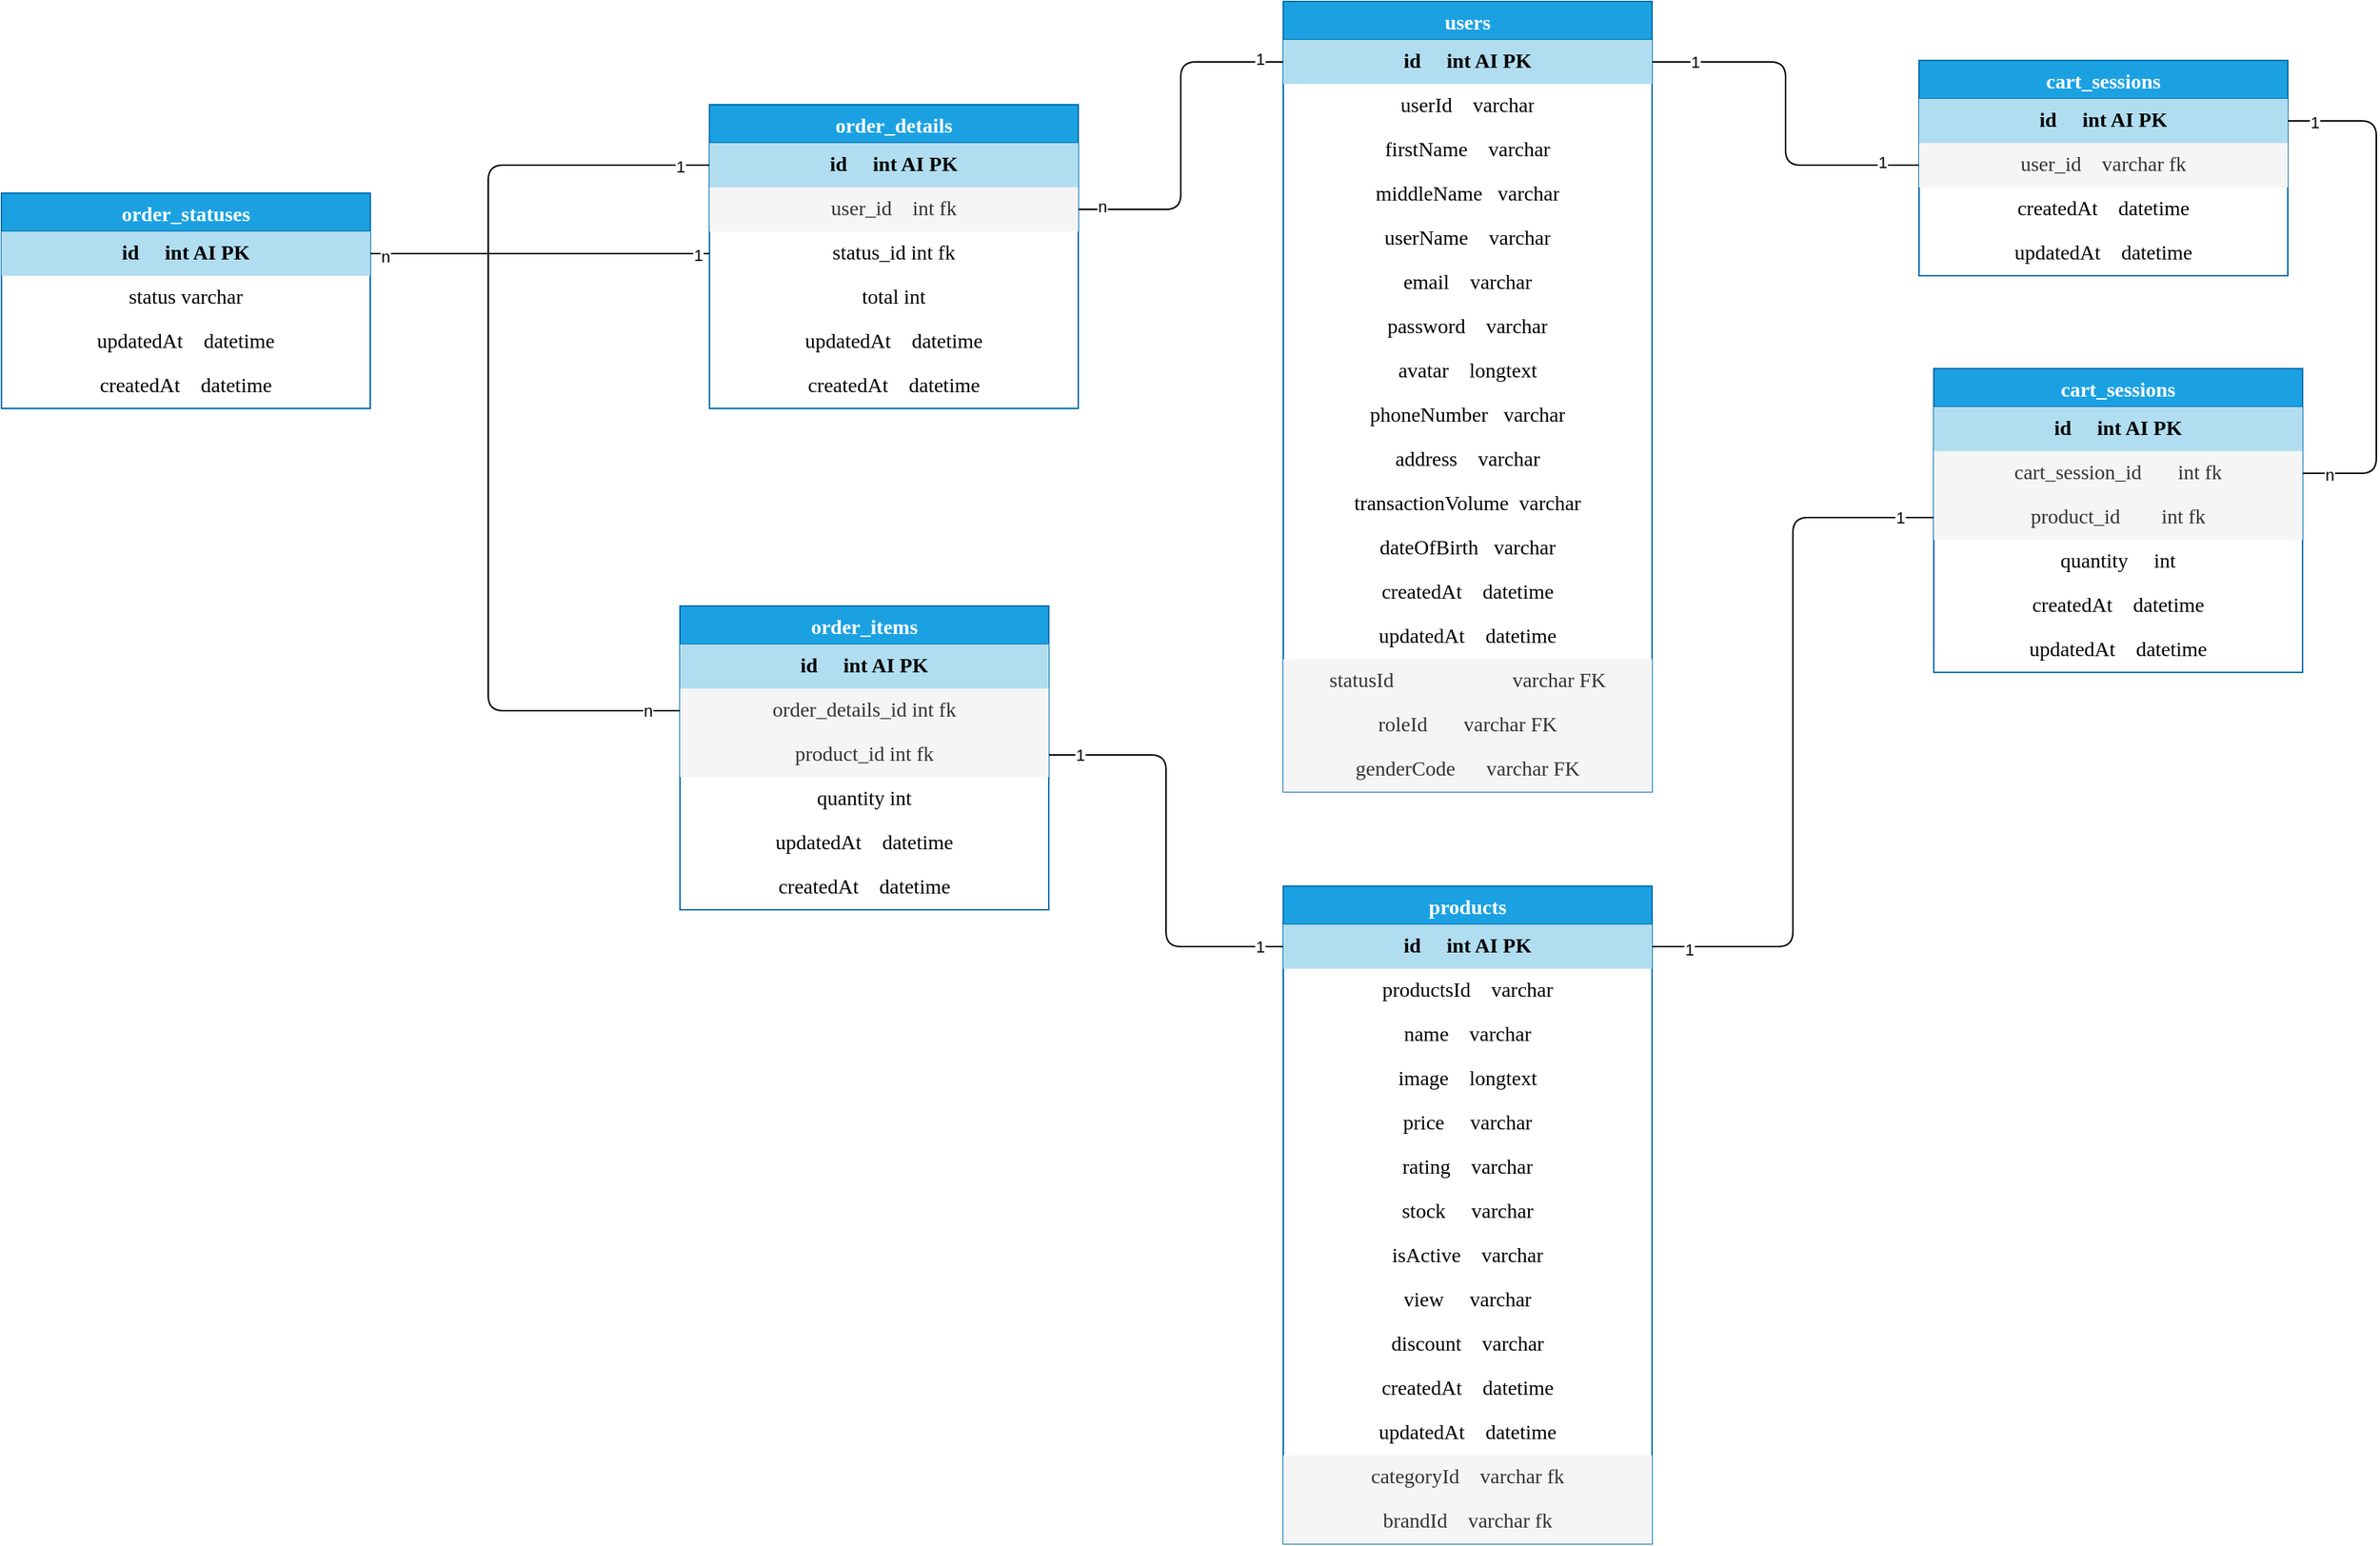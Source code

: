 <mxfile version="21.1.2" type="device" pages="2">
  <diagram id="XwjD4fgwFPubRSxgC965" name="Trang-1">
    <mxGraphModel dx="2140" dy="716" grid="1" gridSize="10" guides="1" tooltips="1" connect="1" arrows="1" fold="1" page="1" pageScale="1" pageWidth="827" pageHeight="1169" math="0" shadow="0">
      <root>
        <mxCell id="0" />
        <mxCell id="1" parent="0" />
        <mxCell id="Z-l-qHLWiXgu26AK7L-Z-24" value="users" style="swimlane;fontStyle=1;childLayout=stackLayout;horizontal=1;startSize=26;horizontalStack=0;resizeParent=1;resizeParentMax=0;resizeLast=0;collapsible=1;marginBottom=0;align=center;fontSize=14;fontFamily=Tahoma;fillColor=#1ba1e2;strokeColor=#006EAF;fontColor=#ffffff;" parent="1" vertex="1">
          <mxGeometry x="289" y="190" width="250" height="536" as="geometry" />
        </mxCell>
        <mxCell id="Z-l-qHLWiXgu26AK7L-Z-25" value="id&lt;span style=&quot;white-space: pre;&quot;&gt; &lt;/span&gt;&lt;span style=&quot;white-space: pre;&quot;&gt; &lt;/span&gt;&lt;span style=&quot;white-space: pre;&quot;&gt; &lt;/span&gt;&lt;span style=&quot;white-space: pre;&quot;&gt; &lt;span style=&quot;white-space: pre;&quot;&gt; &lt;/span&gt;&lt;/span&gt;int AI PK" style="text;strokeColor=none;fillColor=#b1ddf0;spacingLeft=4;spacingRight=4;overflow=hidden;rotatable=0;points=[[0,0.5],[1,0.5]];portConstraint=eastwest;fontSize=14;whiteSpace=wrap;html=1;align=center;verticalAlign=middle;spacingTop=0;fontFamily=Tahoma;fontStyle=1;" parent="Z-l-qHLWiXgu26AK7L-Z-24" vertex="1">
          <mxGeometry y="26" width="250" height="30" as="geometry" />
        </mxCell>
        <mxCell id="Z-l-qHLWiXgu26AK7L-Z-30" value="&lt;div style=&quot;text-align: justify;&quot;&gt;&lt;span style=&quot;font-weight: normal; background-color: initial;&quot;&gt;userId&lt;/span&gt;&lt;span style=&quot;font-weight: normal; background-color: initial; white-space: pre;&quot;&gt; &lt;/span&gt;&lt;span style=&quot;font-weight: normal; background-color: initial; white-space: pre;&quot;&gt; &lt;/span&gt;&lt;span style=&quot;font-weight: normal; background-color: initial; white-space: pre;&quot;&gt;  varchar&lt;/span&gt;&lt;/div&gt;" style="text;strokeColor=none;fillColor=none;spacingLeft=4;spacingRight=4;overflow=hidden;rotatable=0;points=[[0,0.5],[1,0.5]];portConstraint=eastwest;fontSize=14;whiteSpace=wrap;html=1;align=center;verticalAlign=middle;fontFamily=Tahoma;fontStyle=1" parent="Z-l-qHLWiXgu26AK7L-Z-24" vertex="1">
          <mxGeometry y="56" width="250" height="30" as="geometry" />
        </mxCell>
        <mxCell id="Z-l-qHLWiXgu26AK7L-Z-31" value="&lt;span style=&quot;font-size: 14px;&quot;&gt;firstName&lt;span style=&quot;white-space: pre; font-size: 14px;&quot;&gt;&lt;span style=&quot;white-space: pre;&quot;&gt; &lt;span style=&quot;white-space: pre;&quot;&gt; &lt;/span&gt;&lt;/span&gt;&lt;span style=&quot;white-space: pre;&quot;&gt; &lt;/span&gt;&lt;/span&gt;&lt;span style=&quot;white-space: pre; font-size: 14px;&quot;&gt; &lt;/span&gt;&lt;span style=&quot;white-space: pre;&quot;&gt;varchar&lt;/span&gt;&lt;/span&gt;" style="text;strokeColor=none;fillColor=none;spacingLeft=4;spacingRight=4;overflow=hidden;rotatable=0;points=[[0,0.5],[1,0.5]];portConstraint=eastwest;fontSize=14;whiteSpace=wrap;html=1;align=center;verticalAlign=middle;fontFamily=Tahoma;" parent="Z-l-qHLWiXgu26AK7L-Z-24" vertex="1">
          <mxGeometry y="86" width="250" height="30" as="geometry" />
        </mxCell>
        <mxCell id="Z-l-qHLWiXgu26AK7L-Z-32" value="&lt;span style=&quot;font-size: 14px;&quot;&gt;middleName&lt;span style=&quot;white-space: pre;&quot;&gt; &lt;/span&gt;&lt;span style=&quot;white-space: pre; font-size: 14px;&quot;&gt;&lt;span style=&quot;white-space: pre;&quot;&gt; &lt;/span&gt;&lt;/span&gt;&lt;span style=&quot;white-space: pre; font-size: 14px;&quot;&gt; &lt;/span&gt;&lt;span style=&quot;white-space: pre;&quot;&gt;varchar&lt;/span&gt;&lt;/span&gt;" style="text;strokeColor=none;fillColor=none;spacingLeft=4;spacingRight=4;overflow=hidden;rotatable=0;points=[[0,0.5],[1,0.5]];portConstraint=eastwest;fontSize=14;whiteSpace=wrap;html=1;align=center;verticalAlign=middle;fontFamily=Tahoma;" parent="Z-l-qHLWiXgu26AK7L-Z-24" vertex="1">
          <mxGeometry y="116" width="250" height="30" as="geometry" />
        </mxCell>
        <mxCell id="sqdbZUZfqUxhN8dmS2vu-1" value="userName&lt;span style=&quot;white-space: pre;&quot;&gt; &lt;/span&gt;&lt;span style=&quot;white-space: pre;&quot;&gt; &lt;/span&gt;&lt;span style=&quot;white-space: pre;&quot;&gt; &lt;/span&gt;&lt;span style=&quot;white-space: pre;&quot;&gt; &lt;/span&gt;varchar" style="text;strokeColor=none;fillColor=none;spacingLeft=4;spacingRight=4;overflow=hidden;rotatable=0;points=[[0,0.5],[1,0.5]];portConstraint=eastwest;fontSize=14;whiteSpace=wrap;html=1;align=center;verticalAlign=middle;fontFamily=Tahoma;" parent="Z-l-qHLWiXgu26AK7L-Z-24" vertex="1">
          <mxGeometry y="146" width="250" height="30" as="geometry" />
        </mxCell>
        <mxCell id="Z-l-qHLWiXgu26AK7L-Z-34" value="email&lt;span style=&quot;white-space: pre;&quot;&gt; &lt;/span&gt;&lt;span style=&quot;white-space: pre;&quot;&gt; &lt;/span&gt;&lt;span style=&quot;white-space: pre;&quot;&gt; &lt;/span&gt;&lt;span style=&quot;white-space: pre;&quot;&gt; &lt;/span&gt;varchar" style="text;strokeColor=none;fillColor=none;spacingLeft=4;spacingRight=4;overflow=hidden;rotatable=0;points=[[0,0.5],[1,0.5]];portConstraint=eastwest;fontSize=14;whiteSpace=wrap;html=1;align=center;verticalAlign=middle;fontFamily=Tahoma;" parent="Z-l-qHLWiXgu26AK7L-Z-24" vertex="1">
          <mxGeometry y="176" width="250" height="30" as="geometry" />
        </mxCell>
        <mxCell id="Z-l-qHLWiXgu26AK7L-Z-35" value="password&lt;span style=&quot;white-space: pre;&quot;&gt; &lt;/span&gt;&lt;span style=&quot;white-space: pre;&quot;&gt; &lt;/span&gt;&lt;span style=&quot;white-space: pre;&quot;&gt; &lt;span style=&quot;white-space: pre;&quot;&gt; &lt;/span&gt;&lt;/span&gt;varchar" style="text;strokeColor=none;fillColor=none;spacingLeft=4;spacingRight=4;overflow=hidden;rotatable=0;points=[[0,0.5],[1,0.5]];portConstraint=eastwest;fontSize=14;whiteSpace=wrap;html=1;align=center;verticalAlign=middle;fontFamily=Tahoma;" parent="Z-l-qHLWiXgu26AK7L-Z-24" vertex="1">
          <mxGeometry y="206" width="250" height="30" as="geometry" />
        </mxCell>
        <mxCell id="Z-l-qHLWiXgu26AK7L-Z-36" value="avatar&lt;span style=&quot;white-space: pre;&quot;&gt; &lt;/span&gt;&lt;span style=&quot;white-space: pre;&quot;&gt; &lt;/span&gt;&lt;span style=&quot;white-space: pre;&quot;&gt; &lt;/span&gt;&lt;span style=&quot;white-space: pre;&quot;&gt; &lt;/span&gt;longtext" style="text;strokeColor=none;fillColor=none;spacingLeft=4;spacingRight=4;overflow=hidden;rotatable=0;points=[[0,0.5],[1,0.5]];portConstraint=eastwest;fontSize=14;whiteSpace=wrap;html=1;align=center;verticalAlign=middle;fontFamily=Tahoma;" parent="Z-l-qHLWiXgu26AK7L-Z-24" vertex="1">
          <mxGeometry y="236" width="250" height="30" as="geometry" />
        </mxCell>
        <mxCell id="Z-l-qHLWiXgu26AK7L-Z-37" value="phoneNumber&lt;span style=&quot;white-space: pre;&quot;&gt; &lt;/span&gt;&lt;span style=&quot;white-space: pre;&quot;&gt; &lt;/span&gt;&lt;span style=&quot;white-space: pre;&quot;&gt; &lt;/span&gt;varchar" style="text;strokeColor=none;fillColor=none;spacingLeft=4;spacingRight=4;overflow=hidden;rotatable=0;points=[[0,0.5],[1,0.5]];portConstraint=eastwest;fontSize=14;whiteSpace=wrap;html=1;align=center;verticalAlign=middle;fontFamily=Tahoma;" parent="Z-l-qHLWiXgu26AK7L-Z-24" vertex="1">
          <mxGeometry y="266" width="250" height="30" as="geometry" />
        </mxCell>
        <mxCell id="Z-l-qHLWiXgu26AK7L-Z-38" value="address&lt;span style=&quot;white-space: pre;&quot;&gt; &lt;/span&gt;&lt;span style=&quot;white-space: pre;&quot;&gt; &lt;/span&gt;&lt;span style=&quot;white-space: pre;&quot;&gt; &lt;/span&gt;&lt;span style=&quot;white-space: pre;&quot;&gt; &lt;/span&gt;varchar" style="text;strokeColor=none;fillColor=none;spacingLeft=4;spacingRight=4;overflow=hidden;rotatable=0;points=[[0,0.5],[1,0.5]];portConstraint=eastwest;fontSize=14;whiteSpace=wrap;html=1;align=center;verticalAlign=middle;fontFamily=Tahoma;" parent="Z-l-qHLWiXgu26AK7L-Z-24" vertex="1">
          <mxGeometry y="296" width="250" height="30" as="geometry" />
        </mxCell>
        <mxCell id="Z-l-qHLWiXgu26AK7L-Z-39" value="transactionVolume&lt;span style=&quot;white-space: pre;&quot;&gt; &lt;/span&gt;&lt;span style=&quot;white-space: pre;&quot;&gt; &lt;/span&gt;varchar" style="text;strokeColor=none;fillColor=none;spacingLeft=4;spacingRight=4;overflow=hidden;rotatable=0;points=[[0,0.5],[1,0.5]];portConstraint=eastwest;fontSize=14;whiteSpace=wrap;html=1;align=center;verticalAlign=middle;fontFamily=Tahoma;" parent="Z-l-qHLWiXgu26AK7L-Z-24" vertex="1">
          <mxGeometry y="326" width="250" height="30" as="geometry" />
        </mxCell>
        <mxCell id="Z-l-qHLWiXgu26AK7L-Z-41" value="dateOfBirth&lt;span style=&quot;white-space: pre;&quot;&gt; &lt;/span&gt;&lt;span style=&quot;white-space: pre;&quot;&gt; &lt;/span&gt;&lt;span style=&quot;white-space: pre;&quot;&gt; &lt;/span&gt;varchar" style="text;strokeColor=none;fillColor=none;spacingLeft=4;spacingRight=4;overflow=hidden;rotatable=0;points=[[0,0.5],[1,0.5]];portConstraint=eastwest;fontSize=14;whiteSpace=wrap;html=1;align=center;verticalAlign=middle;fontFamily=Tahoma;" parent="Z-l-qHLWiXgu26AK7L-Z-24" vertex="1">
          <mxGeometry y="356" width="250" height="30" as="geometry" />
        </mxCell>
        <mxCell id="sqdbZUZfqUxhN8dmS2vu-4" value="createdAt&lt;span style=&quot;white-space: pre;&quot;&gt; &lt;/span&gt;&lt;span style=&quot;white-space: pre;&quot;&gt; &lt;/span&gt;&lt;span style=&quot;white-space: pre;&quot;&gt; &lt;/span&gt;&lt;span style=&quot;white-space: pre;&quot;&gt; &lt;/span&gt;datetime" style="text;strokeColor=none;fillColor=none;spacingLeft=4;spacingRight=4;overflow=hidden;rotatable=0;points=[[0,0.5],[1,0.5]];portConstraint=eastwest;fontSize=14;whiteSpace=wrap;html=1;align=center;verticalAlign=middle;fontFamily=Tahoma;" parent="Z-l-qHLWiXgu26AK7L-Z-24" vertex="1">
          <mxGeometry y="386" width="250" height="30" as="geometry" />
        </mxCell>
        <mxCell id="sqdbZUZfqUxhN8dmS2vu-5" value="updatedAt&lt;span style=&quot;white-space: pre;&quot;&gt; &lt;/span&gt;&lt;span style=&quot;white-space: pre;&quot;&gt; &lt;/span&gt;&lt;span style=&quot;white-space: pre;&quot;&gt; &lt;/span&gt;&lt;span style=&quot;white-space: pre;&quot;&gt; &lt;/span&gt;datetime" style="text;strokeColor=none;fillColor=none;spacingLeft=4;spacingRight=4;overflow=hidden;rotatable=0;points=[[0,0.5],[1,0.5]];portConstraint=eastwest;fontSize=14;whiteSpace=wrap;html=1;align=center;verticalAlign=middle;fontFamily=Tahoma;" parent="Z-l-qHLWiXgu26AK7L-Z-24" vertex="1">
          <mxGeometry y="416" width="250" height="30" as="geometry" />
        </mxCell>
        <mxCell id="sqdbZUZfqUxhN8dmS2vu-2" value="&lt;span style=&quot;font-weight: normal;&quot;&gt;statusId&amp;nbsp; &lt;span style=&quot;white-space: pre;&quot;&gt; &lt;/span&gt;&amp;nbsp; &amp;nbsp; &amp;nbsp; &amp;nbsp; &amp;nbsp; &amp;nbsp; &amp;nbsp; &amp;nbsp; &amp;nbsp; &amp;nbsp; varchar FK&lt;/span&gt;" style="text;strokeColor=none;fillColor=#f5f5f5;spacingLeft=4;spacingRight=4;overflow=hidden;rotatable=0;points=[[0,0.5],[1,0.5]];portConstraint=eastwest;fontSize=14;whiteSpace=wrap;html=1;align=center;verticalAlign=middle;fontFamily=Tahoma;fontStyle=1;fontColor=#333333;" parent="Z-l-qHLWiXgu26AK7L-Z-24" vertex="1">
          <mxGeometry y="446" width="250" height="30" as="geometry" />
        </mxCell>
        <mxCell id="sqdbZUZfqUxhN8dmS2vu-3" value="&lt;span style=&quot;font-weight: normal;&quot;&gt;roleId&lt;span style=&quot;white-space: pre;&quot;&gt; &lt;/span&gt;&lt;span style=&quot;white-space: pre;&quot;&gt; &lt;/span&gt;&lt;span style=&quot;white-space: pre;&quot;&gt; &lt;/span&gt;&amp;nbsp; &amp;nbsp; varchar FK&lt;/span&gt;" style="text;strokeColor=none;fillColor=#f5f5f5;spacingLeft=4;spacingRight=4;overflow=hidden;rotatable=0;points=[[0,0.5],[1,0.5]];portConstraint=eastwest;fontSize=14;whiteSpace=wrap;html=1;align=center;verticalAlign=middle;fontFamily=Tahoma;fontStyle=1;fontColor=#333333;" parent="Z-l-qHLWiXgu26AK7L-Z-24" vertex="1">
          <mxGeometry y="476" width="250" height="30" as="geometry" />
        </mxCell>
        <mxCell id="Z-l-qHLWiXgu26AK7L-Z-40" value="&lt;span style=&quot;font-weight: normal;&quot;&gt;genderCode&lt;span style=&quot;white-space: pre;&quot;&gt; &lt;/span&gt;&lt;span style=&quot;white-space: pre;&quot;&gt; &lt;/span&gt;&amp;nbsp; &amp;nbsp; varchar FK&lt;/span&gt;" style="text;strokeColor=none;fillColor=#f5f5f5;spacingLeft=4;spacingRight=4;overflow=hidden;rotatable=0;points=[[0,0.5],[1,0.5]];portConstraint=eastwest;fontSize=14;whiteSpace=wrap;html=1;align=center;verticalAlign=middle;fontFamily=Tahoma;fontStyle=1;fontColor=#333333;" parent="Z-l-qHLWiXgu26AK7L-Z-24" vertex="1">
          <mxGeometry y="506" width="250" height="30" as="geometry" />
        </mxCell>
        <mxCell id="sqdbZUZfqUxhN8dmS2vu-6" value="cart_sessions" style="swimlane;fontStyle=1;childLayout=stackLayout;horizontal=1;startSize=26;horizontalStack=0;resizeParent=1;resizeParentMax=0;resizeLast=0;collapsible=1;marginBottom=0;align=center;fontSize=14;fontFamily=Tahoma;fillColor=#1ba1e2;strokeColor=#006EAF;fontColor=#ffffff;" parent="1" vertex="1">
          <mxGeometry x="720" y="230" width="250" height="146" as="geometry" />
        </mxCell>
        <mxCell id="sqdbZUZfqUxhN8dmS2vu-7" value="id&lt;span style=&quot;white-space: pre;&quot;&gt; &lt;/span&gt;&lt;span style=&quot;white-space: pre;&quot;&gt; &lt;/span&gt;&lt;span style=&quot;white-space: pre;&quot;&gt; &lt;/span&gt;&lt;span style=&quot;white-space: pre;&quot;&gt; &lt;span style=&quot;white-space: pre;&quot;&gt; &lt;/span&gt;&lt;/span&gt;int AI PK" style="text;strokeColor=none;fillColor=#b1ddf0;spacingLeft=4;spacingRight=4;overflow=hidden;rotatable=0;points=[[0,0.5],[1,0.5]];portConstraint=eastwest;fontSize=14;whiteSpace=wrap;html=1;align=center;verticalAlign=middle;spacingTop=0;fontFamily=Tahoma;fontStyle=1;" parent="sqdbZUZfqUxhN8dmS2vu-6" vertex="1">
          <mxGeometry y="26" width="250" height="30" as="geometry" />
        </mxCell>
        <mxCell id="sqdbZUZfqUxhN8dmS2vu-8" value="&lt;span style=&quot;font-weight: normal;&quot;&gt;user_id&lt;span style=&quot;white-space: pre;&quot;&gt; &lt;/span&gt;&lt;span style=&quot;white-space: pre;&quot;&gt; &lt;/span&gt;&lt;span style=&quot;white-space: pre; font-size: 14px;&quot;&gt;&lt;span style=&quot;white-space: pre; font-size: 14px;&quot;&gt;&lt;span style=&quot;white-space: pre;&quot;&gt; &lt;/span&gt;&lt;span style=&quot;white-space: pre;&quot;&gt; &lt;/span&gt;&lt;/span&gt;varchar fk&lt;/span&gt;&lt;/span&gt;" style="text;strokeColor=none;fillColor=#f5f5f5;spacingLeft=4;spacingRight=4;overflow=hidden;rotatable=0;points=[[0,0.5],[1,0.5]];portConstraint=eastwest;fontSize=14;whiteSpace=wrap;html=1;align=center;verticalAlign=middle;fontFamily=Tahoma;fontStyle=1;fontColor=#333333;" parent="sqdbZUZfqUxhN8dmS2vu-6" vertex="1">
          <mxGeometry y="56" width="250" height="30" as="geometry" />
        </mxCell>
        <mxCell id="sqdbZUZfqUxhN8dmS2vu-19" value="createdAt&lt;span style=&quot;white-space: pre;&quot;&gt; &lt;/span&gt;&lt;span style=&quot;white-space: pre;&quot;&gt; &lt;/span&gt;&lt;span style=&quot;white-space: pre;&quot;&gt; &lt;/span&gt;&lt;span style=&quot;white-space: pre;&quot;&gt; &lt;/span&gt;datetime" style="text;strokeColor=none;fillColor=none;spacingLeft=4;spacingRight=4;overflow=hidden;rotatable=0;points=[[0,0.5],[1,0.5]];portConstraint=eastwest;fontSize=14;whiteSpace=wrap;html=1;align=center;verticalAlign=middle;fontFamily=Tahoma;" parent="sqdbZUZfqUxhN8dmS2vu-6" vertex="1">
          <mxGeometry y="86" width="250" height="30" as="geometry" />
        </mxCell>
        <mxCell id="sqdbZUZfqUxhN8dmS2vu-20" value="updatedAt&lt;span style=&quot;white-space: pre;&quot;&gt; &lt;/span&gt;&lt;span style=&quot;white-space: pre;&quot;&gt; &lt;/span&gt;&lt;span style=&quot;white-space: pre;&quot;&gt; &lt;/span&gt;&lt;span style=&quot;white-space: pre;&quot;&gt; &lt;/span&gt;datetime" style="text;strokeColor=none;fillColor=none;spacingLeft=4;spacingRight=4;overflow=hidden;rotatable=0;points=[[0,0.5],[1,0.5]];portConstraint=eastwest;fontSize=14;whiteSpace=wrap;html=1;align=center;verticalAlign=middle;fontFamily=Tahoma;" parent="sqdbZUZfqUxhN8dmS2vu-6" vertex="1">
          <mxGeometry y="116" width="250" height="30" as="geometry" />
        </mxCell>
        <mxCell id="sqdbZUZfqUxhN8dmS2vu-25" style="edgeStyle=orthogonalEdgeStyle;orthogonalLoop=1;jettySize=auto;html=1;endArrow=none;endFill=0;rounded=1;" parent="1" source="sqdbZUZfqUxhN8dmS2vu-8" target="Z-l-qHLWiXgu26AK7L-Z-25" edge="1">
          <mxGeometry relative="1" as="geometry" />
        </mxCell>
        <mxCell id="sqdbZUZfqUxhN8dmS2vu-26" value="1" style="edgeLabel;html=1;align=center;verticalAlign=middle;resizable=0;points=[];" parent="sqdbZUZfqUxhN8dmS2vu-25" vertex="1" connectable="0">
          <mxGeometry x="-0.802" y="-2" relative="1" as="geometry">
            <mxPoint as="offset" />
          </mxGeometry>
        </mxCell>
        <mxCell id="sqdbZUZfqUxhN8dmS2vu-27" value="1" style="edgeLabel;html=1;align=center;verticalAlign=middle;resizable=0;points=[];" parent="sqdbZUZfqUxhN8dmS2vu-25" vertex="1" connectable="0">
          <mxGeometry x="0.77" relative="1" as="geometry">
            <mxPoint as="offset" />
          </mxGeometry>
        </mxCell>
        <mxCell id="sqdbZUZfqUxhN8dmS2vu-28" value="cart_sessions" style="swimlane;fontStyle=1;childLayout=stackLayout;horizontal=1;startSize=26;horizontalStack=0;resizeParent=1;resizeParentMax=0;resizeLast=0;collapsible=1;marginBottom=0;align=center;fontSize=14;fontFamily=Tahoma;fillColor=#1ba1e2;strokeColor=#006EAF;fontColor=#ffffff;" parent="1" vertex="1">
          <mxGeometry x="730" y="439" width="250" height="206" as="geometry" />
        </mxCell>
        <mxCell id="sqdbZUZfqUxhN8dmS2vu-29" value="id&lt;span style=&quot;white-space: pre;&quot;&gt; &lt;/span&gt;&lt;span style=&quot;white-space: pre;&quot;&gt; &lt;/span&gt;&lt;span style=&quot;white-space: pre;&quot;&gt; &lt;/span&gt;&lt;span style=&quot;white-space: pre;&quot;&gt; &lt;span style=&quot;white-space: pre;&quot;&gt; &lt;/span&gt;&lt;/span&gt;int AI PK" style="text;strokeColor=none;fillColor=#b1ddf0;spacingLeft=4;spacingRight=4;overflow=hidden;rotatable=0;points=[[0,0.5],[1,0.5]];portConstraint=eastwest;fontSize=14;whiteSpace=wrap;html=1;align=center;verticalAlign=middle;spacingTop=0;fontFamily=Tahoma;fontStyle=1;" parent="sqdbZUZfqUxhN8dmS2vu-28" vertex="1">
          <mxGeometry y="26" width="250" height="30" as="geometry" />
        </mxCell>
        <mxCell id="sqdbZUZfqUxhN8dmS2vu-30" value="&lt;span style=&quot;font-weight: normal;&quot;&gt;cart_session_id&lt;span style=&quot;white-space: pre;&quot;&gt; &lt;/span&gt;&lt;span style=&quot;white-space: pre;&quot;&gt; &lt;/span&gt;&lt;span style=&quot;white-space: pre;&quot;&gt; &lt;/span&gt;&amp;nbsp; &amp;nbsp; int fk&lt;/span&gt;" style="text;strokeColor=none;fillColor=#f5f5f5;spacingLeft=4;spacingRight=4;overflow=hidden;rotatable=0;points=[[0,0.5],[1,0.5]];portConstraint=eastwest;fontSize=14;whiteSpace=wrap;html=1;align=center;verticalAlign=middle;fontFamily=Tahoma;fontStyle=1;fontColor=#333333;" parent="sqdbZUZfqUxhN8dmS2vu-28" vertex="1">
          <mxGeometry y="56" width="250" height="30" as="geometry" />
        </mxCell>
        <mxCell id="sqdbZUZfqUxhN8dmS2vu-31" value="&lt;span&gt;product_id&lt;span style=&quot;white-space: pre;&quot;&gt; &lt;/span&gt;&lt;span style=&quot;white-space: pre;&quot;&gt; &lt;/span&gt;&lt;span style=&quot;white-space: pre;&quot;&gt; &lt;/span&gt;&lt;span style=&quot;white-space: pre;&quot;&gt; &lt;/span&gt;&amp;nbsp; &amp;nbsp; int fk&lt;/span&gt;" style="text;strokeColor=none;fillColor=#f5f5f5;spacingLeft=4;spacingRight=4;overflow=hidden;rotatable=0;points=[[0,0.5],[1,0.5]];portConstraint=eastwest;fontSize=14;whiteSpace=wrap;html=1;align=center;verticalAlign=middle;fontFamily=Tahoma;fontStyle=0;fontColor=#333333;" parent="sqdbZUZfqUxhN8dmS2vu-28" vertex="1">
          <mxGeometry y="86" width="250" height="30" as="geometry" />
        </mxCell>
        <mxCell id="sqdbZUZfqUxhN8dmS2vu-32" value="quantity&lt;span style=&quot;white-space: pre;&quot;&gt; &lt;/span&gt;&lt;span style=&quot;white-space: pre;&quot;&gt; &lt;/span&gt;&lt;span style=&quot;white-space: pre;&quot;&gt; &lt;/span&gt;&lt;span style=&quot;white-space: pre;&quot;&gt; &lt;/span&gt;&lt;span style=&quot;white-space: pre;&quot;&gt; &lt;/span&gt;int" style="text;strokeColor=none;fillColor=none;spacingLeft=4;spacingRight=4;overflow=hidden;rotatable=0;points=[[0,0.5],[1,0.5]];portConstraint=eastwest;fontSize=14;whiteSpace=wrap;html=1;align=center;verticalAlign=middle;fontFamily=Tahoma;" parent="sqdbZUZfqUxhN8dmS2vu-28" vertex="1">
          <mxGeometry y="116" width="250" height="30" as="geometry" />
        </mxCell>
        <mxCell id="sqdbZUZfqUxhN8dmS2vu-33" value="createdAt&lt;span style=&quot;white-space: pre;&quot;&gt; &lt;/span&gt;&lt;span style=&quot;white-space: pre;&quot;&gt; &lt;/span&gt;&lt;span style=&quot;white-space: pre;&quot;&gt; &lt;/span&gt;&lt;span style=&quot;white-space: pre;&quot;&gt; &lt;/span&gt;datetime" style="text;strokeColor=none;fillColor=none;spacingLeft=4;spacingRight=4;overflow=hidden;rotatable=0;points=[[0,0.5],[1,0.5]];portConstraint=eastwest;fontSize=14;whiteSpace=wrap;html=1;align=center;verticalAlign=middle;fontFamily=Tahoma;" parent="sqdbZUZfqUxhN8dmS2vu-28" vertex="1">
          <mxGeometry y="146" width="250" height="30" as="geometry" />
        </mxCell>
        <mxCell id="sqdbZUZfqUxhN8dmS2vu-35" value="updatedAt&lt;span style=&quot;white-space: pre;&quot;&gt; &lt;/span&gt;&lt;span style=&quot;white-space: pre;&quot;&gt; &lt;/span&gt;&lt;span style=&quot;white-space: pre;&quot;&gt; &lt;/span&gt;&lt;span style=&quot;white-space: pre;&quot;&gt; &lt;/span&gt;datetime" style="text;strokeColor=none;fillColor=none;spacingLeft=4;spacingRight=4;overflow=hidden;rotatable=0;points=[[0,0.5],[1,0.5]];portConstraint=eastwest;fontSize=14;whiteSpace=wrap;html=1;align=center;verticalAlign=middle;fontFamily=Tahoma;" parent="sqdbZUZfqUxhN8dmS2vu-28" vertex="1">
          <mxGeometry y="176" width="250" height="30" as="geometry" />
        </mxCell>
        <mxCell id="sqdbZUZfqUxhN8dmS2vu-36" style="edgeStyle=orthogonalEdgeStyle;rounded=1;orthogonalLoop=1;jettySize=auto;html=1;endArrow=none;endFill=0;" parent="1" source="sqdbZUZfqUxhN8dmS2vu-30" target="sqdbZUZfqUxhN8dmS2vu-7" edge="1">
          <mxGeometry relative="1" as="geometry">
            <Array as="points">
              <mxPoint x="1030" y="510" />
              <mxPoint x="1030" y="271" />
            </Array>
          </mxGeometry>
        </mxCell>
        <mxCell id="sqdbZUZfqUxhN8dmS2vu-37" value="1" style="edgeLabel;html=1;align=center;verticalAlign=middle;resizable=0;points=[];" parent="sqdbZUZfqUxhN8dmS2vu-36" vertex="1" connectable="0">
          <mxGeometry x="0.9" y="1" relative="1" as="geometry">
            <mxPoint as="offset" />
          </mxGeometry>
        </mxCell>
        <mxCell id="sqdbZUZfqUxhN8dmS2vu-38" value="n" style="edgeLabel;html=1;align=center;verticalAlign=middle;resizable=0;points=[];" parent="sqdbZUZfqUxhN8dmS2vu-36" vertex="1" connectable="0">
          <mxGeometry x="-0.901" y="-1" relative="1" as="geometry">
            <mxPoint as="offset" />
          </mxGeometry>
        </mxCell>
        <mxCell id="sqdbZUZfqUxhN8dmS2vu-39" value="products" style="swimlane;fontStyle=1;childLayout=stackLayout;horizontal=1;startSize=26;horizontalStack=0;resizeParent=1;resizeParentMax=0;resizeLast=0;collapsible=1;marginBottom=0;align=center;fontSize=14;fontFamily=Tahoma;fillColor=#1ba1e2;strokeColor=#006EAF;fontColor=#ffffff;" parent="1" vertex="1">
          <mxGeometry x="289" y="790" width="250" height="446" as="geometry" />
        </mxCell>
        <mxCell id="sqdbZUZfqUxhN8dmS2vu-40" value="id&lt;span style=&quot;white-space: pre;&quot;&gt; &lt;/span&gt;&lt;span style=&quot;white-space: pre;&quot;&gt; &lt;/span&gt;&lt;span style=&quot;white-space: pre;&quot;&gt; &lt;/span&gt;&lt;span style=&quot;white-space: pre;&quot;&gt; &lt;span style=&quot;white-space: pre;&quot;&gt; &lt;/span&gt;&lt;/span&gt;int AI PK" style="text;strokeColor=none;fillColor=#b1ddf0;spacingLeft=4;spacingRight=4;overflow=hidden;rotatable=0;points=[[0,0.5],[1,0.5]];portConstraint=eastwest;fontSize=14;whiteSpace=wrap;html=1;align=center;verticalAlign=middle;spacingTop=0;fontFamily=Tahoma;fontStyle=1;" parent="sqdbZUZfqUxhN8dmS2vu-39" vertex="1">
          <mxGeometry y="26" width="250" height="30" as="geometry" />
        </mxCell>
        <mxCell id="sqdbZUZfqUxhN8dmS2vu-41" value="&lt;span style=&quot;font-weight: normal;&quot;&gt;productsId&lt;span style=&quot;white-space: pre;&quot;&gt; &lt;/span&gt;&lt;span style=&quot;white-space: pre;&quot;&gt; &lt;/span&gt;&lt;span style=&quot;white-space: pre; font-size: 14px;&quot;&gt;&lt;span style=&quot;white-space: pre; font-size: 14px;&quot;&gt;&lt;span style=&quot;white-space: pre;&quot;&gt; &lt;/span&gt;&lt;span style=&quot;white-space: pre;&quot;&gt; &lt;/span&gt;&lt;/span&gt;varchar&lt;/span&gt;&lt;/span&gt;" style="text;strokeColor=none;fillColor=none;spacingLeft=4;spacingRight=4;overflow=hidden;rotatable=0;points=[[0,0.5],[1,0.5]];portConstraint=eastwest;fontSize=14;whiteSpace=wrap;html=1;align=center;verticalAlign=middle;fontFamily=Tahoma;fontStyle=1" parent="sqdbZUZfqUxhN8dmS2vu-39" vertex="1">
          <mxGeometry y="56" width="250" height="30" as="geometry" />
        </mxCell>
        <mxCell id="sqdbZUZfqUxhN8dmS2vu-42" value="name&lt;span style=&quot;white-space: pre;&quot;&gt; &lt;/span&gt;&lt;span style=&quot;white-space: pre;&quot;&gt; &lt;/span&gt;&lt;span style=&quot;white-space: pre;&quot;&gt; &lt;/span&gt;&lt;span style=&quot;white-space: pre;&quot;&gt; &lt;/span&gt;varchar" style="text;strokeColor=none;fillColor=none;spacingLeft=4;spacingRight=4;overflow=hidden;rotatable=0;points=[[0,0.5],[1,0.5]];portConstraint=eastwest;fontSize=14;whiteSpace=wrap;html=1;align=center;verticalAlign=middle;fontFamily=Tahoma;" parent="sqdbZUZfqUxhN8dmS2vu-39" vertex="1">
          <mxGeometry y="86" width="250" height="30" as="geometry" />
        </mxCell>
        <mxCell id="sqdbZUZfqUxhN8dmS2vu-43" value="image&lt;span style=&quot;white-space: pre;&quot;&gt; &lt;/span&gt;&lt;span style=&quot;white-space: pre;&quot;&gt; &lt;/span&gt;&lt;span style=&quot;white-space: pre;&quot;&gt; &lt;/span&gt;&lt;span style=&quot;white-space: pre;&quot;&gt; &lt;/span&gt;longtext" style="text;strokeColor=none;fillColor=none;spacingLeft=4;spacingRight=4;overflow=hidden;rotatable=0;points=[[0,0.5],[1,0.5]];portConstraint=eastwest;fontSize=14;whiteSpace=wrap;html=1;align=center;verticalAlign=middle;fontFamily=Tahoma;" parent="sqdbZUZfqUxhN8dmS2vu-39" vertex="1">
          <mxGeometry y="116" width="250" height="30" as="geometry" />
        </mxCell>
        <mxCell id="sqdbZUZfqUxhN8dmS2vu-44" value="price&lt;span style=&quot;white-space: pre;&quot;&gt; &lt;/span&gt;&lt;span style=&quot;white-space: pre;&quot;&gt; &lt;/span&gt;&lt;span style=&quot;white-space: pre;&quot;&gt; &lt;/span&gt;&lt;span style=&quot;white-space: pre;&quot;&gt; &lt;/span&gt;&lt;span style=&quot;white-space: pre;&quot;&gt; &lt;/span&gt;varchar" style="text;strokeColor=none;fillColor=none;spacingLeft=4;spacingRight=4;overflow=hidden;rotatable=0;points=[[0,0.5],[1,0.5]];portConstraint=eastwest;fontSize=14;whiteSpace=wrap;html=1;align=center;verticalAlign=middle;fontFamily=Tahoma;" parent="sqdbZUZfqUxhN8dmS2vu-39" vertex="1">
          <mxGeometry y="146" width="250" height="30" as="geometry" />
        </mxCell>
        <mxCell id="sqdbZUZfqUxhN8dmS2vu-45" value="rating&lt;span style=&quot;white-space: pre;&quot;&gt; &lt;/span&gt;&lt;span style=&quot;white-space: pre;&quot;&gt; &lt;/span&gt;&lt;span style=&quot;white-space: pre;&quot;&gt; &lt;/span&gt;&lt;span style=&quot;white-space: pre;&quot;&gt; &lt;/span&gt;varchar" style="text;strokeColor=none;fillColor=none;spacingLeft=4;spacingRight=4;overflow=hidden;rotatable=0;points=[[0,0.5],[1,0.5]];portConstraint=eastwest;fontSize=14;whiteSpace=wrap;html=1;align=center;verticalAlign=middle;fontFamily=Tahoma;" parent="sqdbZUZfqUxhN8dmS2vu-39" vertex="1">
          <mxGeometry y="176" width="250" height="30" as="geometry" />
        </mxCell>
        <mxCell id="sqdbZUZfqUxhN8dmS2vu-58" value="stock&lt;span style=&quot;white-space: pre;&quot;&gt; &lt;/span&gt;&lt;span style=&quot;white-space: pre;&quot;&gt; &lt;/span&gt;&lt;span style=&quot;white-space: pre;&quot;&gt; &lt;/span&gt;&lt;span style=&quot;white-space: pre;&quot;&gt; &lt;/span&gt;&lt;span style=&quot;white-space: pre;&quot;&gt; &lt;/span&gt;varchar" style="text;strokeColor=none;fillColor=none;spacingLeft=4;spacingRight=4;overflow=hidden;rotatable=0;points=[[0,0.5],[1,0.5]];portConstraint=eastwest;fontSize=14;whiteSpace=wrap;html=1;align=center;verticalAlign=middle;fontFamily=Tahoma;" parent="sqdbZUZfqUxhN8dmS2vu-39" vertex="1">
          <mxGeometry y="206" width="250" height="30" as="geometry" />
        </mxCell>
        <mxCell id="sqdbZUZfqUxhN8dmS2vu-59" value="isActive&lt;span style=&quot;white-space: pre;&quot;&gt; &lt;/span&gt;&lt;span style=&quot;white-space: pre;&quot;&gt; &lt;/span&gt;&lt;span style=&quot;white-space: pre;&quot;&gt; &lt;/span&gt;&lt;span style=&quot;white-space: pre;&quot;&gt; &lt;/span&gt;varchar" style="text;strokeColor=none;fillColor=none;spacingLeft=4;spacingRight=4;overflow=hidden;rotatable=0;points=[[0,0.5],[1,0.5]];portConstraint=eastwest;fontSize=14;whiteSpace=wrap;html=1;align=center;verticalAlign=middle;fontFamily=Tahoma;" parent="sqdbZUZfqUxhN8dmS2vu-39" vertex="1">
          <mxGeometry y="236" width="250" height="30" as="geometry" />
        </mxCell>
        <mxCell id="sqdbZUZfqUxhN8dmS2vu-60" value="view&lt;span style=&quot;white-space: pre;&quot;&gt; &lt;/span&gt;&lt;span style=&quot;white-space: pre;&quot;&gt; &lt;/span&gt;&lt;span style=&quot;white-space: pre;&quot;&gt; &lt;/span&gt;&lt;span style=&quot;white-space: pre;&quot;&gt; &lt;/span&gt;&lt;span style=&quot;white-space: pre;&quot;&gt; &lt;/span&gt;varchar" style="text;strokeColor=none;fillColor=none;spacingLeft=4;spacingRight=4;overflow=hidden;rotatable=0;points=[[0,0.5],[1,0.5]];portConstraint=eastwest;fontSize=14;whiteSpace=wrap;html=1;align=center;verticalAlign=middle;fontFamily=Tahoma;" parent="sqdbZUZfqUxhN8dmS2vu-39" vertex="1">
          <mxGeometry y="266" width="250" height="30" as="geometry" />
        </mxCell>
        <mxCell id="sqdbZUZfqUxhN8dmS2vu-61" value="discount&lt;span style=&quot;white-space: pre;&quot;&gt; &lt;/span&gt;&lt;span style=&quot;white-space: pre;&quot;&gt; &lt;/span&gt;&lt;span style=&quot;white-space: pre;&quot;&gt; &lt;/span&gt;&lt;span style=&quot;white-space: pre;&quot;&gt; &lt;/span&gt;varchar" style="text;strokeColor=none;fillColor=none;spacingLeft=4;spacingRight=4;overflow=hidden;rotatable=0;points=[[0,0.5],[1,0.5]];portConstraint=eastwest;fontSize=14;whiteSpace=wrap;html=1;align=center;verticalAlign=middle;fontFamily=Tahoma;" parent="sqdbZUZfqUxhN8dmS2vu-39" vertex="1">
          <mxGeometry y="296" width="250" height="30" as="geometry" />
        </mxCell>
        <mxCell id="sqdbZUZfqUxhN8dmS2vu-52" value="createdAt&lt;span style=&quot;white-space: pre;&quot;&gt; &lt;/span&gt;&lt;span style=&quot;white-space: pre;&quot;&gt; &lt;/span&gt;&lt;span style=&quot;white-space: pre;&quot;&gt; &lt;/span&gt;&lt;span style=&quot;white-space: pre;&quot;&gt; &lt;/span&gt;datetime" style="text;strokeColor=none;fillColor=none;spacingLeft=4;spacingRight=4;overflow=hidden;rotatable=0;points=[[0,0.5],[1,0.5]];portConstraint=eastwest;fontSize=14;whiteSpace=wrap;html=1;align=center;verticalAlign=middle;fontFamily=Tahoma;" parent="sqdbZUZfqUxhN8dmS2vu-39" vertex="1">
          <mxGeometry y="326" width="250" height="30" as="geometry" />
        </mxCell>
        <mxCell id="sqdbZUZfqUxhN8dmS2vu-53" value="updatedAt&lt;span style=&quot;white-space: pre;&quot;&gt; &lt;/span&gt;&lt;span style=&quot;white-space: pre;&quot;&gt; &lt;/span&gt;&lt;span style=&quot;white-space: pre;&quot;&gt; &lt;/span&gt;&lt;span style=&quot;white-space: pre;&quot;&gt; &lt;/span&gt;datetime" style="text;strokeColor=none;fillColor=none;spacingLeft=4;spacingRight=4;overflow=hidden;rotatable=0;points=[[0,0.5],[1,0.5]];portConstraint=eastwest;fontSize=14;whiteSpace=wrap;html=1;align=center;verticalAlign=middle;fontFamily=Tahoma;" parent="sqdbZUZfqUxhN8dmS2vu-39" vertex="1">
          <mxGeometry y="356" width="250" height="30" as="geometry" />
        </mxCell>
        <mxCell id="sqdbZUZfqUxhN8dmS2vu-46" value="categoryId&lt;span style=&quot;white-space: pre;&quot;&gt; &lt;/span&gt;&lt;span style=&quot;white-space: pre;&quot;&gt; &lt;/span&gt;&lt;span style=&quot;white-space: pre;&quot;&gt; &lt;/span&gt;&lt;span style=&quot;white-space: pre;&quot;&gt; &lt;/span&gt;varchar fk" style="text;strokeColor=none;fillColor=#f5f5f5;spacingLeft=4;spacingRight=4;overflow=hidden;rotatable=0;points=[[0,0.5],[1,0.5]];portConstraint=eastwest;fontSize=14;whiteSpace=wrap;html=1;align=center;verticalAlign=middle;fontFamily=Tahoma;fontColor=#333333;" parent="sqdbZUZfqUxhN8dmS2vu-39" vertex="1">
          <mxGeometry y="386" width="250" height="30" as="geometry" />
        </mxCell>
        <mxCell id="sqdbZUZfqUxhN8dmS2vu-62" value="brandId&lt;span style=&quot;white-space: pre;&quot;&gt; &lt;/span&gt;&lt;span style=&quot;white-space: pre;&quot;&gt; &lt;/span&gt;&lt;span style=&quot;white-space: pre;&quot;&gt; &lt;/span&gt;&lt;span style=&quot;white-space: pre;&quot;&gt; &lt;/span&gt;varchar fk" style="text;strokeColor=none;fillColor=#f5f5f5;spacingLeft=4;spacingRight=4;overflow=hidden;rotatable=0;points=[[0,0.5],[1,0.5]];portConstraint=eastwest;fontSize=14;whiteSpace=wrap;html=1;align=center;verticalAlign=middle;fontFamily=Tahoma;fontColor=#333333;" parent="sqdbZUZfqUxhN8dmS2vu-39" vertex="1">
          <mxGeometry y="416" width="250" height="30" as="geometry" />
        </mxCell>
        <mxCell id="sqdbZUZfqUxhN8dmS2vu-63" style="edgeStyle=orthogonalEdgeStyle;rounded=1;orthogonalLoop=1;jettySize=auto;html=1;endArrow=none;endFill=0;" parent="1" source="sqdbZUZfqUxhN8dmS2vu-31" target="sqdbZUZfqUxhN8dmS2vu-40" edge="1">
          <mxGeometry relative="1" as="geometry" />
        </mxCell>
        <mxCell id="sqdbZUZfqUxhN8dmS2vu-64" value="1" style="edgeLabel;html=1;align=center;verticalAlign=middle;resizable=0;points=[];" parent="sqdbZUZfqUxhN8dmS2vu-63" vertex="1" connectable="0">
          <mxGeometry x="0.896" y="2" relative="1" as="geometry">
            <mxPoint as="offset" />
          </mxGeometry>
        </mxCell>
        <mxCell id="sqdbZUZfqUxhN8dmS2vu-65" value="1" style="edgeLabel;html=1;align=center;verticalAlign=middle;resizable=0;points=[];" parent="sqdbZUZfqUxhN8dmS2vu-63" vertex="1" connectable="0">
          <mxGeometry x="-0.904" relative="1" as="geometry">
            <mxPoint as="offset" />
          </mxGeometry>
        </mxCell>
        <mxCell id="o0C217xsUXrSRizGvP-P-1" value="order_details" style="swimlane;fontStyle=1;childLayout=stackLayout;horizontal=1;startSize=26;horizontalStack=0;resizeParent=1;resizeParentMax=0;resizeLast=0;collapsible=1;marginBottom=0;align=center;fontSize=14;fontFamily=Tahoma;fillColor=#1ba1e2;strokeColor=#006EAF;fontColor=#ffffff;" vertex="1" parent="1">
          <mxGeometry x="-100" y="260" width="250" height="206" as="geometry" />
        </mxCell>
        <mxCell id="o0C217xsUXrSRizGvP-P-2" value="id&lt;span style=&quot;white-space: pre;&quot;&gt; &lt;/span&gt;&lt;span style=&quot;white-space: pre;&quot;&gt; &lt;/span&gt;&lt;span style=&quot;white-space: pre;&quot;&gt; &lt;/span&gt;&lt;span style=&quot;white-space: pre;&quot;&gt; &lt;span style=&quot;white-space: pre;&quot;&gt; &lt;/span&gt;&lt;/span&gt;int AI PK" style="text;strokeColor=none;fillColor=#b1ddf0;spacingLeft=4;spacingRight=4;overflow=hidden;rotatable=0;points=[[0,0.5],[1,0.5]];portConstraint=eastwest;fontSize=14;whiteSpace=wrap;html=1;align=center;verticalAlign=middle;spacingTop=0;fontFamily=Tahoma;fontStyle=1;" vertex="1" parent="o0C217xsUXrSRizGvP-P-1">
          <mxGeometry y="26" width="250" height="30" as="geometry" />
        </mxCell>
        <mxCell id="o0C217xsUXrSRizGvP-P-3" value="&lt;span style=&quot;font-weight: normal;&quot;&gt;user_id&lt;span style=&quot;white-space: pre;&quot;&gt; &lt;/span&gt;&lt;span style=&quot;white-space: pre;&quot;&gt; &lt;/span&gt;&lt;span style=&quot;white-space: pre; font-size: 14px;&quot;&gt;&lt;span style=&quot;white-space: pre; font-size: 14px;&quot;&gt;&lt;span style=&quot;white-space: pre;&quot;&gt; &lt;/span&gt;&lt;span style=&quot;white-space: pre;&quot;&gt; int&lt;/span&gt;&lt;/span&gt; fk&lt;/span&gt;&lt;/span&gt;" style="text;strokeColor=none;fillColor=#f5f5f5;spacingLeft=4;spacingRight=4;overflow=hidden;rotatable=0;points=[[0,0.5],[1,0.5]];portConstraint=eastwest;fontSize=14;whiteSpace=wrap;html=1;align=center;verticalAlign=middle;fontFamily=Tahoma;fontStyle=1;fontColor=#333333;" vertex="1" parent="o0C217xsUXrSRizGvP-P-1">
          <mxGeometry y="56" width="250" height="30" as="geometry" />
        </mxCell>
        <mxCell id="o0C217xsUXrSRizGvP-P-7" value="status_id int fk" style="text;strokeColor=none;fillColor=none;spacingLeft=4;spacingRight=4;overflow=hidden;rotatable=0;points=[[0,0.5],[1,0.5]];portConstraint=eastwest;fontSize=14;whiteSpace=wrap;html=1;align=center;verticalAlign=middle;fontFamily=Tahoma;" vertex="1" parent="o0C217xsUXrSRizGvP-P-1">
          <mxGeometry y="86" width="250" height="30" as="geometry" />
        </mxCell>
        <mxCell id="o0C217xsUXrSRizGvP-P-4" value="total int" style="text;strokeColor=none;fillColor=none;spacingLeft=4;spacingRight=4;overflow=hidden;rotatable=0;points=[[0,0.5],[1,0.5]];portConstraint=eastwest;fontSize=14;whiteSpace=wrap;html=1;align=center;verticalAlign=middle;fontFamily=Tahoma;" vertex="1" parent="o0C217xsUXrSRizGvP-P-1">
          <mxGeometry y="116" width="250" height="30" as="geometry" />
        </mxCell>
        <mxCell id="o0C217xsUXrSRizGvP-P-5" value="updatedAt&lt;span style=&quot;white-space: pre;&quot;&gt; &lt;/span&gt;&lt;span style=&quot;white-space: pre;&quot;&gt; &lt;/span&gt;&lt;span style=&quot;white-space: pre;&quot;&gt; &lt;/span&gt;&lt;span style=&quot;white-space: pre;&quot;&gt; &lt;/span&gt;datetime" style="text;strokeColor=none;fillColor=none;spacingLeft=4;spacingRight=4;overflow=hidden;rotatable=0;points=[[0,0.5],[1,0.5]];portConstraint=eastwest;fontSize=14;whiteSpace=wrap;html=1;align=center;verticalAlign=middle;fontFamily=Tahoma;" vertex="1" parent="o0C217xsUXrSRizGvP-P-1">
          <mxGeometry y="146" width="250" height="30" as="geometry" />
        </mxCell>
        <mxCell id="o0C217xsUXrSRizGvP-P-6" value="createdAt&lt;span style=&quot;white-space: pre;&quot;&gt; &lt;/span&gt;&lt;span style=&quot;white-space: pre;&quot;&gt; &lt;/span&gt;&lt;span style=&quot;white-space: pre;&quot;&gt; &lt;/span&gt;&lt;span style=&quot;white-space: pre;&quot;&gt; &lt;/span&gt;datetime" style="text;strokeColor=none;fillColor=none;spacingLeft=4;spacingRight=4;overflow=hidden;rotatable=0;points=[[0,0.5],[1,0.5]];portConstraint=eastwest;fontSize=14;whiteSpace=wrap;html=1;align=center;verticalAlign=middle;fontFamily=Tahoma;" vertex="1" parent="o0C217xsUXrSRizGvP-P-1">
          <mxGeometry y="176" width="250" height="30" as="geometry" />
        </mxCell>
        <mxCell id="o0C217xsUXrSRizGvP-P-8" style="edgeStyle=orthogonalEdgeStyle;rounded=1;orthogonalLoop=1;jettySize=auto;html=1;endArrow=none;endFill=0;" edge="1" parent="1" source="o0C217xsUXrSRizGvP-P-3" target="Z-l-qHLWiXgu26AK7L-Z-25">
          <mxGeometry relative="1" as="geometry" />
        </mxCell>
        <mxCell id="o0C217xsUXrSRizGvP-P-9" value="1" style="edgeLabel;html=1;align=center;verticalAlign=middle;resizable=0;points=[];" vertex="1" connectable="0" parent="o0C217xsUXrSRizGvP-P-8">
          <mxGeometry x="0.86" y="2" relative="1" as="geometry">
            <mxPoint as="offset" />
          </mxGeometry>
        </mxCell>
        <mxCell id="o0C217xsUXrSRizGvP-P-10" value="n" style="edgeLabel;html=1;align=center;verticalAlign=middle;resizable=0;points=[];" vertex="1" connectable="0" parent="o0C217xsUXrSRizGvP-P-8">
          <mxGeometry x="-0.868" y="2" relative="1" as="geometry">
            <mxPoint as="offset" />
          </mxGeometry>
        </mxCell>
        <mxCell id="o0C217xsUXrSRizGvP-P-11" value="order_items" style="swimlane;fontStyle=1;childLayout=stackLayout;horizontal=1;startSize=26;horizontalStack=0;resizeParent=1;resizeParentMax=0;resizeLast=0;collapsible=1;marginBottom=0;align=center;fontSize=14;fontFamily=Tahoma;fillColor=#1ba1e2;strokeColor=#006EAF;fontColor=#ffffff;" vertex="1" parent="1">
          <mxGeometry x="-120" y="600" width="250" height="206" as="geometry" />
        </mxCell>
        <mxCell id="o0C217xsUXrSRizGvP-P-12" value="id&lt;span style=&quot;white-space: pre;&quot;&gt; &lt;/span&gt;&lt;span style=&quot;white-space: pre;&quot;&gt; &lt;/span&gt;&lt;span style=&quot;white-space: pre;&quot;&gt; &lt;/span&gt;&lt;span style=&quot;white-space: pre;&quot;&gt; &lt;span style=&quot;white-space: pre;&quot;&gt; &lt;/span&gt;&lt;/span&gt;int AI PK" style="text;strokeColor=none;fillColor=#b1ddf0;spacingLeft=4;spacingRight=4;overflow=hidden;rotatable=0;points=[[0,0.5],[1,0.5]];portConstraint=eastwest;fontSize=14;whiteSpace=wrap;html=1;align=center;verticalAlign=middle;spacingTop=0;fontFamily=Tahoma;fontStyle=1;" vertex="1" parent="o0C217xsUXrSRizGvP-P-11">
          <mxGeometry y="26" width="250" height="30" as="geometry" />
        </mxCell>
        <mxCell id="o0C217xsUXrSRizGvP-P-13" value="&lt;span style=&quot;font-weight: 400;&quot;&gt;order_details_id int fk&lt;/span&gt;" style="text;strokeColor=none;fillColor=#f5f5f5;spacingLeft=4;spacingRight=4;overflow=hidden;rotatable=0;points=[[0,0.5],[1,0.5]];portConstraint=eastwest;fontSize=14;whiteSpace=wrap;html=1;align=center;verticalAlign=middle;fontFamily=Tahoma;fontStyle=1;fontColor=#333333;" vertex="1" parent="o0C217xsUXrSRizGvP-P-11">
          <mxGeometry y="56" width="250" height="30" as="geometry" />
        </mxCell>
        <mxCell id="o0C217xsUXrSRizGvP-P-31" value="&lt;span style=&quot;font-weight: 400;&quot;&gt;product_id int fk&lt;/span&gt;" style="text;strokeColor=none;fillColor=#f5f5f5;spacingLeft=4;spacingRight=4;overflow=hidden;rotatable=0;points=[[0,0.5],[1,0.5]];portConstraint=eastwest;fontSize=14;whiteSpace=wrap;html=1;align=center;verticalAlign=middle;fontFamily=Tahoma;fontStyle=1;fontColor=#333333;" vertex="1" parent="o0C217xsUXrSRizGvP-P-11">
          <mxGeometry y="86" width="250" height="30" as="geometry" />
        </mxCell>
        <mxCell id="o0C217xsUXrSRizGvP-P-14" value="quantity int" style="text;strokeColor=none;fillColor=none;spacingLeft=4;spacingRight=4;overflow=hidden;rotatable=0;points=[[0,0.5],[1,0.5]];portConstraint=eastwest;fontSize=14;whiteSpace=wrap;html=1;align=center;verticalAlign=middle;fontFamily=Tahoma;" vertex="1" parent="o0C217xsUXrSRizGvP-P-11">
          <mxGeometry y="116" width="250" height="30" as="geometry" />
        </mxCell>
        <mxCell id="o0C217xsUXrSRizGvP-P-16" value="updatedAt&lt;span style=&quot;white-space: pre;&quot;&gt; &lt;/span&gt;&lt;span style=&quot;white-space: pre;&quot;&gt; &lt;/span&gt;&lt;span style=&quot;white-space: pre;&quot;&gt; &lt;/span&gt;&lt;span style=&quot;white-space: pre;&quot;&gt; &lt;/span&gt;datetime" style="text;strokeColor=none;fillColor=none;spacingLeft=4;spacingRight=4;overflow=hidden;rotatable=0;points=[[0,0.5],[1,0.5]];portConstraint=eastwest;fontSize=14;whiteSpace=wrap;html=1;align=center;verticalAlign=middle;fontFamily=Tahoma;" vertex="1" parent="o0C217xsUXrSRizGvP-P-11">
          <mxGeometry y="146" width="250" height="30" as="geometry" />
        </mxCell>
        <mxCell id="o0C217xsUXrSRizGvP-P-17" value="createdAt&lt;span style=&quot;white-space: pre;&quot;&gt; &lt;/span&gt;&lt;span style=&quot;white-space: pre;&quot;&gt; &lt;/span&gt;&lt;span style=&quot;white-space: pre;&quot;&gt; &lt;/span&gt;&lt;span style=&quot;white-space: pre;&quot;&gt; &lt;/span&gt;datetime" style="text;strokeColor=none;fillColor=none;spacingLeft=4;spacingRight=4;overflow=hidden;rotatable=0;points=[[0,0.5],[1,0.5]];portConstraint=eastwest;fontSize=14;whiteSpace=wrap;html=1;align=center;verticalAlign=middle;fontFamily=Tahoma;" vertex="1" parent="o0C217xsUXrSRizGvP-P-11">
          <mxGeometry y="176" width="250" height="30" as="geometry" />
        </mxCell>
        <mxCell id="o0C217xsUXrSRizGvP-P-18" style="edgeStyle=orthogonalEdgeStyle;rounded=1;orthogonalLoop=1;jettySize=auto;html=1;endArrow=none;endFill=0;" edge="1" parent="1" source="o0C217xsUXrSRizGvP-P-13" target="o0C217xsUXrSRizGvP-P-2">
          <mxGeometry relative="1" as="geometry">
            <Array as="points">
              <mxPoint x="-250" y="671" />
              <mxPoint x="-250" y="301" />
            </Array>
          </mxGeometry>
        </mxCell>
        <mxCell id="o0C217xsUXrSRizGvP-P-29" value="1" style="edgeLabel;html=1;align=center;verticalAlign=middle;resizable=0;points=[];" vertex="1" connectable="0" parent="o0C217xsUXrSRizGvP-P-18">
          <mxGeometry x="0.938" y="-1" relative="1" as="geometry">
            <mxPoint as="offset" />
          </mxGeometry>
        </mxCell>
        <mxCell id="o0C217xsUXrSRizGvP-P-30" value="n" style="edgeLabel;html=1;align=center;verticalAlign=middle;resizable=0;points=[];" vertex="1" connectable="0" parent="o0C217xsUXrSRizGvP-P-18">
          <mxGeometry x="-0.931" relative="1" as="geometry">
            <mxPoint as="offset" />
          </mxGeometry>
        </mxCell>
        <mxCell id="o0C217xsUXrSRizGvP-P-19" value="order_statuses" style="swimlane;fontStyle=1;childLayout=stackLayout;horizontal=1;startSize=26;horizontalStack=0;resizeParent=1;resizeParentMax=0;resizeLast=0;collapsible=1;marginBottom=0;align=center;fontSize=14;fontFamily=Tahoma;fillColor=#1ba1e2;strokeColor=#006EAF;fontColor=#ffffff;" vertex="1" parent="1">
          <mxGeometry x="-580" y="320" width="250" height="146" as="geometry" />
        </mxCell>
        <mxCell id="o0C217xsUXrSRizGvP-P-20" value="id&lt;span style=&quot;white-space: pre;&quot;&gt; &lt;/span&gt;&lt;span style=&quot;white-space: pre;&quot;&gt; &lt;/span&gt;&lt;span style=&quot;white-space: pre;&quot;&gt; &lt;/span&gt;&lt;span style=&quot;white-space: pre;&quot;&gt; &lt;span style=&quot;white-space: pre;&quot;&gt; &lt;/span&gt;&lt;/span&gt;int AI PK" style="text;strokeColor=none;fillColor=#b1ddf0;spacingLeft=4;spacingRight=4;overflow=hidden;rotatable=0;points=[[0,0.5],[1,0.5]];portConstraint=eastwest;fontSize=14;whiteSpace=wrap;html=1;align=center;verticalAlign=middle;spacingTop=0;fontFamily=Tahoma;fontStyle=1;" vertex="1" parent="o0C217xsUXrSRizGvP-P-19">
          <mxGeometry y="26" width="250" height="30" as="geometry" />
        </mxCell>
        <mxCell id="o0C217xsUXrSRizGvP-P-22" value="status varchar" style="text;strokeColor=none;fillColor=none;spacingLeft=4;spacingRight=4;overflow=hidden;rotatable=0;points=[[0,0.5],[1,0.5]];portConstraint=eastwest;fontSize=14;whiteSpace=wrap;html=1;align=center;verticalAlign=middle;fontFamily=Tahoma;" vertex="1" parent="o0C217xsUXrSRizGvP-P-19">
          <mxGeometry y="56" width="250" height="30" as="geometry" />
        </mxCell>
        <mxCell id="o0C217xsUXrSRizGvP-P-24" value="updatedAt&lt;span style=&quot;white-space: pre;&quot;&gt; &lt;/span&gt;&lt;span style=&quot;white-space: pre;&quot;&gt; &lt;/span&gt;&lt;span style=&quot;white-space: pre;&quot;&gt; &lt;/span&gt;&lt;span style=&quot;white-space: pre;&quot;&gt; &lt;/span&gt;datetime" style="text;strokeColor=none;fillColor=none;spacingLeft=4;spacingRight=4;overflow=hidden;rotatable=0;points=[[0,0.5],[1,0.5]];portConstraint=eastwest;fontSize=14;whiteSpace=wrap;html=1;align=center;verticalAlign=middle;fontFamily=Tahoma;" vertex="1" parent="o0C217xsUXrSRizGvP-P-19">
          <mxGeometry y="86" width="250" height="30" as="geometry" />
        </mxCell>
        <mxCell id="o0C217xsUXrSRizGvP-P-25" value="createdAt&lt;span style=&quot;white-space: pre;&quot;&gt; &lt;/span&gt;&lt;span style=&quot;white-space: pre;&quot;&gt; &lt;/span&gt;&lt;span style=&quot;white-space: pre;&quot;&gt; &lt;/span&gt;&lt;span style=&quot;white-space: pre;&quot;&gt; &lt;/span&gt;datetime" style="text;strokeColor=none;fillColor=none;spacingLeft=4;spacingRight=4;overflow=hidden;rotatable=0;points=[[0,0.5],[1,0.5]];portConstraint=eastwest;fontSize=14;whiteSpace=wrap;html=1;align=center;verticalAlign=middle;fontFamily=Tahoma;" vertex="1" parent="o0C217xsUXrSRizGvP-P-19">
          <mxGeometry y="116" width="250" height="30" as="geometry" />
        </mxCell>
        <mxCell id="o0C217xsUXrSRizGvP-P-26" style="edgeStyle=orthogonalEdgeStyle;rounded=1;orthogonalLoop=1;jettySize=auto;html=1;endArrow=none;endFill=0;" edge="1" parent="1" source="o0C217xsUXrSRizGvP-P-7" target="o0C217xsUXrSRizGvP-P-20">
          <mxGeometry relative="1" as="geometry">
            <Array as="points">
              <mxPoint x="-270" y="361" />
              <mxPoint x="-270" y="361" />
            </Array>
          </mxGeometry>
        </mxCell>
        <mxCell id="o0C217xsUXrSRizGvP-P-27" value="n" style="edgeLabel;html=1;align=center;verticalAlign=middle;resizable=0;points=[];" vertex="1" connectable="0" parent="o0C217xsUXrSRizGvP-P-26">
          <mxGeometry x="0.918" y="2" relative="1" as="geometry">
            <mxPoint as="offset" />
          </mxGeometry>
        </mxCell>
        <mxCell id="o0C217xsUXrSRizGvP-P-28" value="1" style="edgeLabel;html=1;align=center;verticalAlign=middle;resizable=0;points=[];" vertex="1" connectable="0" parent="o0C217xsUXrSRizGvP-P-26">
          <mxGeometry x="-0.924" y="1" relative="1" as="geometry">
            <mxPoint as="offset" />
          </mxGeometry>
        </mxCell>
        <mxCell id="o0C217xsUXrSRizGvP-P-35" style="edgeStyle=orthogonalEdgeStyle;rounded=1;orthogonalLoop=1;jettySize=auto;html=1;endArrow=none;endFill=0;" edge="1" parent="1" source="o0C217xsUXrSRizGvP-P-31" target="sqdbZUZfqUxhN8dmS2vu-40">
          <mxGeometry relative="1" as="geometry" />
        </mxCell>
        <mxCell id="o0C217xsUXrSRizGvP-P-36" value="1" style="edgeLabel;html=1;align=center;verticalAlign=middle;resizable=0;points=[];" vertex="1" connectable="0" parent="o0C217xsUXrSRizGvP-P-35">
          <mxGeometry x="-0.859" relative="1" as="geometry">
            <mxPoint as="offset" />
          </mxGeometry>
        </mxCell>
        <mxCell id="o0C217xsUXrSRizGvP-P-37" value="1" style="edgeLabel;html=1;align=center;verticalAlign=middle;resizable=0;points=[];" vertex="1" connectable="0" parent="o0C217xsUXrSRizGvP-P-35">
          <mxGeometry x="0.887" relative="1" as="geometry">
            <mxPoint as="offset" />
          </mxGeometry>
        </mxCell>
      </root>
    </mxGraphModel>
  </diagram>
  <diagram id="4YSS5hPV_OpfPhV36M_o" name="Page-2">
    <mxGraphModel dx="1050" dy="573" grid="1" gridSize="10" guides="1" tooltips="1" connect="1" arrows="1" fold="1" page="1" pageScale="1" pageWidth="850" pageHeight="1100" math="0" shadow="0">
      <root>
        <mxCell id="0" />
        <mxCell id="1" parent="0" />
        <mxCell id="z6x0v5CBssup1BcWPd3I-53" style="edgeStyle=orthogonalEdgeStyle;rounded=0;orthogonalLoop=1;jettySize=auto;html=1;" parent="1" source="z6x0v5CBssup1BcWPd3I-1" target="z6x0v5CBssup1BcWPd3I-40" edge="1">
          <mxGeometry relative="1" as="geometry" />
        </mxCell>
        <mxCell id="z6x0v5CBssup1BcWPd3I-54" style="edgeStyle=orthogonalEdgeStyle;rounded=0;orthogonalLoop=1;jettySize=auto;html=1;" parent="1" source="z6x0v5CBssup1BcWPd3I-1" target="z6x0v5CBssup1BcWPd3I-14" edge="1">
          <mxGeometry relative="1" as="geometry">
            <Array as="points">
              <mxPoint x="170" y="160" />
              <mxPoint x="170" y="160" />
            </Array>
          </mxGeometry>
        </mxCell>
        <mxCell id="z6x0v5CBssup1BcWPd3I-1" value="products" style="shape=table;startSize=30;container=1;collapsible=1;childLayout=tableLayout;fixedRows=1;rowLines=0;fontStyle=1;align=center;resizeLast=1;html=1;" parent="1" vertex="1">
          <mxGeometry x="80" y="220" width="180" height="150" as="geometry" />
        </mxCell>
        <mxCell id="z6x0v5CBssup1BcWPd3I-2" value="" style="shape=tableRow;horizontal=0;startSize=0;swimlaneHead=0;swimlaneBody=0;fillColor=none;collapsible=0;dropTarget=0;points=[[0,0.5],[1,0.5]];portConstraint=eastwest;top=0;left=0;right=0;bottom=1;" parent="z6x0v5CBssup1BcWPd3I-1" vertex="1">
          <mxGeometry y="30" width="180" height="30" as="geometry" />
        </mxCell>
        <mxCell id="z6x0v5CBssup1BcWPd3I-3" value="PK" style="shape=partialRectangle;connectable=0;fillColor=none;top=0;left=0;bottom=0;right=0;fontStyle=1;overflow=hidden;whiteSpace=wrap;html=1;" parent="z6x0v5CBssup1BcWPd3I-2" vertex="1">
          <mxGeometry width="30" height="30" as="geometry">
            <mxRectangle width="30" height="30" as="alternateBounds" />
          </mxGeometry>
        </mxCell>
        <mxCell id="z6x0v5CBssup1BcWPd3I-4" value="UniqueID" style="shape=partialRectangle;connectable=0;fillColor=none;top=0;left=0;bottom=0;right=0;align=left;spacingLeft=6;fontStyle=5;overflow=hidden;whiteSpace=wrap;html=1;" parent="z6x0v5CBssup1BcWPd3I-2" vertex="1">
          <mxGeometry x="30" width="150" height="30" as="geometry">
            <mxRectangle width="150" height="30" as="alternateBounds" />
          </mxGeometry>
        </mxCell>
        <mxCell id="z6x0v5CBssup1BcWPd3I-5" value="" style="shape=tableRow;horizontal=0;startSize=0;swimlaneHead=0;swimlaneBody=0;fillColor=none;collapsible=0;dropTarget=0;points=[[0,0.5],[1,0.5]];portConstraint=eastwest;top=0;left=0;right=0;bottom=0;" parent="z6x0v5CBssup1BcWPd3I-1" vertex="1">
          <mxGeometry y="60" width="180" height="30" as="geometry" />
        </mxCell>
        <mxCell id="z6x0v5CBssup1BcWPd3I-6" value="" style="shape=partialRectangle;connectable=0;fillColor=none;top=0;left=0;bottom=0;right=0;editable=1;overflow=hidden;whiteSpace=wrap;html=1;" parent="z6x0v5CBssup1BcWPd3I-5" vertex="1">
          <mxGeometry width="30" height="30" as="geometry">
            <mxRectangle width="30" height="30" as="alternateBounds" />
          </mxGeometry>
        </mxCell>
        <mxCell id="z6x0v5CBssup1BcWPd3I-7" value="categoriId" style="shape=partialRectangle;connectable=0;fillColor=none;top=0;left=0;bottom=0;right=0;align=left;spacingLeft=6;overflow=hidden;whiteSpace=wrap;html=1;" parent="z6x0v5CBssup1BcWPd3I-5" vertex="1">
          <mxGeometry x="30" width="150" height="30" as="geometry">
            <mxRectangle width="150" height="30" as="alternateBounds" />
          </mxGeometry>
        </mxCell>
        <mxCell id="z6x0v5CBssup1BcWPd3I-8" value="" style="shape=tableRow;horizontal=0;startSize=0;swimlaneHead=0;swimlaneBody=0;fillColor=none;collapsible=0;dropTarget=0;points=[[0,0.5],[1,0.5]];portConstraint=eastwest;top=0;left=0;right=0;bottom=0;" parent="z6x0v5CBssup1BcWPd3I-1" vertex="1">
          <mxGeometry y="90" width="180" height="30" as="geometry" />
        </mxCell>
        <mxCell id="z6x0v5CBssup1BcWPd3I-9" value="" style="shape=partialRectangle;connectable=0;fillColor=none;top=0;left=0;bottom=0;right=0;editable=1;overflow=hidden;whiteSpace=wrap;html=1;" parent="z6x0v5CBssup1BcWPd3I-8" vertex="1">
          <mxGeometry width="30" height="30" as="geometry">
            <mxRectangle width="30" height="30" as="alternateBounds" />
          </mxGeometry>
        </mxCell>
        <mxCell id="z6x0v5CBssup1BcWPd3I-10" value="deatailId" style="shape=partialRectangle;connectable=0;fillColor=none;top=0;left=0;bottom=0;right=0;align=left;spacingLeft=6;overflow=hidden;whiteSpace=wrap;html=1;" parent="z6x0v5CBssup1BcWPd3I-8" vertex="1">
          <mxGeometry x="30" width="150" height="30" as="geometry">
            <mxRectangle width="150" height="30" as="alternateBounds" />
          </mxGeometry>
        </mxCell>
        <mxCell id="z6x0v5CBssup1BcWPd3I-11" value="" style="shape=tableRow;horizontal=0;startSize=0;swimlaneHead=0;swimlaneBody=0;fillColor=none;collapsible=0;dropTarget=0;points=[[0,0.5],[1,0.5]];portConstraint=eastwest;top=0;left=0;right=0;bottom=0;" parent="z6x0v5CBssup1BcWPd3I-1" vertex="1">
          <mxGeometry y="120" width="180" height="30" as="geometry" />
        </mxCell>
        <mxCell id="z6x0v5CBssup1BcWPd3I-12" value="" style="shape=partialRectangle;connectable=0;fillColor=none;top=0;left=0;bottom=0;right=0;editable=1;overflow=hidden;whiteSpace=wrap;html=1;" parent="z6x0v5CBssup1BcWPd3I-11" vertex="1">
          <mxGeometry width="30" height="30" as="geometry">
            <mxRectangle width="30" height="30" as="alternateBounds" />
          </mxGeometry>
        </mxCell>
        <mxCell id="z6x0v5CBssup1BcWPd3I-13" value="list_detailProductId" style="shape=partialRectangle;connectable=0;fillColor=none;top=0;left=0;bottom=0;right=0;align=left;spacingLeft=6;overflow=hidden;whiteSpace=wrap;html=1;" parent="z6x0v5CBssup1BcWPd3I-11" vertex="1">
          <mxGeometry x="30" width="150" height="30" as="geometry">
            <mxRectangle width="150" height="30" as="alternateBounds" />
          </mxGeometry>
        </mxCell>
        <mxCell id="z6x0v5CBssup1BcWPd3I-14" value="categories" style="shape=table;startSize=30;container=1;collapsible=1;childLayout=tableLayout;fixedRows=1;rowLines=0;fontStyle=1;align=center;resizeLast=1;html=1;" parent="1" vertex="1">
          <mxGeometry x="100" y="20" width="180" height="150" as="geometry" />
        </mxCell>
        <mxCell id="z6x0v5CBssup1BcWPd3I-15" value="" style="shape=tableRow;horizontal=0;startSize=0;swimlaneHead=0;swimlaneBody=0;fillColor=none;collapsible=0;dropTarget=0;points=[[0,0.5],[1,0.5]];portConstraint=eastwest;top=0;left=0;right=0;bottom=1;" parent="z6x0v5CBssup1BcWPd3I-14" vertex="1">
          <mxGeometry y="30" width="180" height="30" as="geometry" />
        </mxCell>
        <mxCell id="z6x0v5CBssup1BcWPd3I-16" value="PK" style="shape=partialRectangle;connectable=0;fillColor=none;top=0;left=0;bottom=0;right=0;fontStyle=1;overflow=hidden;whiteSpace=wrap;html=1;" parent="z6x0v5CBssup1BcWPd3I-15" vertex="1">
          <mxGeometry width="30" height="30" as="geometry">
            <mxRectangle width="30" height="30" as="alternateBounds" />
          </mxGeometry>
        </mxCell>
        <mxCell id="z6x0v5CBssup1BcWPd3I-17" value="UniqueID" style="shape=partialRectangle;connectable=0;fillColor=none;top=0;left=0;bottom=0;right=0;align=left;spacingLeft=6;fontStyle=5;overflow=hidden;whiteSpace=wrap;html=1;" parent="z6x0v5CBssup1BcWPd3I-15" vertex="1">
          <mxGeometry x="30" width="150" height="30" as="geometry">
            <mxRectangle width="150" height="30" as="alternateBounds" />
          </mxGeometry>
        </mxCell>
        <mxCell id="z6x0v5CBssup1BcWPd3I-18" value="" style="shape=tableRow;horizontal=0;startSize=0;swimlaneHead=0;swimlaneBody=0;fillColor=none;collapsible=0;dropTarget=0;points=[[0,0.5],[1,0.5]];portConstraint=eastwest;top=0;left=0;right=0;bottom=0;" parent="z6x0v5CBssup1BcWPd3I-14" vertex="1">
          <mxGeometry y="60" width="180" height="30" as="geometry" />
        </mxCell>
        <mxCell id="z6x0v5CBssup1BcWPd3I-19" value="" style="shape=partialRectangle;connectable=0;fillColor=none;top=0;left=0;bottom=0;right=0;editable=1;overflow=hidden;whiteSpace=wrap;html=1;" parent="z6x0v5CBssup1BcWPd3I-18" vertex="1">
          <mxGeometry width="30" height="30" as="geometry">
            <mxRectangle width="30" height="30" as="alternateBounds" />
          </mxGeometry>
        </mxCell>
        <mxCell id="z6x0v5CBssup1BcWPd3I-20" value="Row 1" style="shape=partialRectangle;connectable=0;fillColor=none;top=0;left=0;bottom=0;right=0;align=left;spacingLeft=6;overflow=hidden;whiteSpace=wrap;html=1;" parent="z6x0v5CBssup1BcWPd3I-18" vertex="1">
          <mxGeometry x="30" width="150" height="30" as="geometry">
            <mxRectangle width="150" height="30" as="alternateBounds" />
          </mxGeometry>
        </mxCell>
        <mxCell id="z6x0v5CBssup1BcWPd3I-21" value="" style="shape=tableRow;horizontal=0;startSize=0;swimlaneHead=0;swimlaneBody=0;fillColor=none;collapsible=0;dropTarget=0;points=[[0,0.5],[1,0.5]];portConstraint=eastwest;top=0;left=0;right=0;bottom=0;" parent="z6x0v5CBssup1BcWPd3I-14" vertex="1">
          <mxGeometry y="90" width="180" height="30" as="geometry" />
        </mxCell>
        <mxCell id="z6x0v5CBssup1BcWPd3I-22" value="" style="shape=partialRectangle;connectable=0;fillColor=none;top=0;left=0;bottom=0;right=0;editable=1;overflow=hidden;whiteSpace=wrap;html=1;" parent="z6x0v5CBssup1BcWPd3I-21" vertex="1">
          <mxGeometry width="30" height="30" as="geometry">
            <mxRectangle width="30" height="30" as="alternateBounds" />
          </mxGeometry>
        </mxCell>
        <mxCell id="z6x0v5CBssup1BcWPd3I-23" value="Row 2" style="shape=partialRectangle;connectable=0;fillColor=none;top=0;left=0;bottom=0;right=0;align=left;spacingLeft=6;overflow=hidden;whiteSpace=wrap;html=1;" parent="z6x0v5CBssup1BcWPd3I-21" vertex="1">
          <mxGeometry x="30" width="150" height="30" as="geometry">
            <mxRectangle width="150" height="30" as="alternateBounds" />
          </mxGeometry>
        </mxCell>
        <mxCell id="z6x0v5CBssup1BcWPd3I-24" value="" style="shape=tableRow;horizontal=0;startSize=0;swimlaneHead=0;swimlaneBody=0;fillColor=none;collapsible=0;dropTarget=0;points=[[0,0.5],[1,0.5]];portConstraint=eastwest;top=0;left=0;right=0;bottom=0;" parent="z6x0v5CBssup1BcWPd3I-14" vertex="1">
          <mxGeometry y="120" width="180" height="30" as="geometry" />
        </mxCell>
        <mxCell id="z6x0v5CBssup1BcWPd3I-25" value="" style="shape=partialRectangle;connectable=0;fillColor=none;top=0;left=0;bottom=0;right=0;editable=1;overflow=hidden;whiteSpace=wrap;html=1;" parent="z6x0v5CBssup1BcWPd3I-24" vertex="1">
          <mxGeometry width="30" height="30" as="geometry">
            <mxRectangle width="30" height="30" as="alternateBounds" />
          </mxGeometry>
        </mxCell>
        <mxCell id="z6x0v5CBssup1BcWPd3I-26" value="Row 3" style="shape=partialRectangle;connectable=0;fillColor=none;top=0;left=0;bottom=0;right=0;align=left;spacingLeft=6;overflow=hidden;whiteSpace=wrap;html=1;" parent="z6x0v5CBssup1BcWPd3I-24" vertex="1">
          <mxGeometry x="30" width="150" height="30" as="geometry">
            <mxRectangle width="150" height="30" as="alternateBounds" />
          </mxGeometry>
        </mxCell>
        <mxCell id="z6x0v5CBssup1BcWPd3I-55" style="edgeStyle=orthogonalEdgeStyle;rounded=0;orthogonalLoop=1;jettySize=auto;html=1;" parent="1" source="z6x0v5CBssup1BcWPd3I-27" target="z6x0v5CBssup1BcWPd3I-14" edge="1">
          <mxGeometry relative="1" as="geometry" />
        </mxCell>
        <mxCell id="z6x0v5CBssup1BcWPd3I-27" value="detailProducts" style="shape=table;startSize=30;container=1;collapsible=1;childLayout=tableLayout;fixedRows=1;rowLines=0;fontStyle=1;align=center;resizeLast=1;html=1;" parent="1" vertex="1">
          <mxGeometry x="390" y="20" width="180" height="150" as="geometry" />
        </mxCell>
        <mxCell id="z6x0v5CBssup1BcWPd3I-28" value="" style="shape=tableRow;horizontal=0;startSize=0;swimlaneHead=0;swimlaneBody=0;fillColor=none;collapsible=0;dropTarget=0;points=[[0,0.5],[1,0.5]];portConstraint=eastwest;top=0;left=0;right=0;bottom=1;" parent="z6x0v5CBssup1BcWPd3I-27" vertex="1">
          <mxGeometry y="30" width="180" height="30" as="geometry" />
        </mxCell>
        <mxCell id="z6x0v5CBssup1BcWPd3I-29" value="PK" style="shape=partialRectangle;connectable=0;fillColor=none;top=0;left=0;bottom=0;right=0;fontStyle=1;overflow=hidden;whiteSpace=wrap;html=1;" parent="z6x0v5CBssup1BcWPd3I-28" vertex="1">
          <mxGeometry width="30" height="30" as="geometry">
            <mxRectangle width="30" height="30" as="alternateBounds" />
          </mxGeometry>
        </mxCell>
        <mxCell id="z6x0v5CBssup1BcWPd3I-30" value="UniqueID" style="shape=partialRectangle;connectable=0;fillColor=none;top=0;left=0;bottom=0;right=0;align=left;spacingLeft=6;fontStyle=5;overflow=hidden;whiteSpace=wrap;html=1;" parent="z6x0v5CBssup1BcWPd3I-28" vertex="1">
          <mxGeometry x="30" width="150" height="30" as="geometry">
            <mxRectangle width="150" height="30" as="alternateBounds" />
          </mxGeometry>
        </mxCell>
        <mxCell id="z6x0v5CBssup1BcWPd3I-31" value="" style="shape=tableRow;horizontal=0;startSize=0;swimlaneHead=0;swimlaneBody=0;fillColor=none;collapsible=0;dropTarget=0;points=[[0,0.5],[1,0.5]];portConstraint=eastwest;top=0;left=0;right=0;bottom=0;" parent="z6x0v5CBssup1BcWPd3I-27" vertex="1">
          <mxGeometry y="60" width="180" height="30" as="geometry" />
        </mxCell>
        <mxCell id="z6x0v5CBssup1BcWPd3I-32" value="" style="shape=partialRectangle;connectable=0;fillColor=none;top=0;left=0;bottom=0;right=0;editable=1;overflow=hidden;whiteSpace=wrap;html=1;" parent="z6x0v5CBssup1BcWPd3I-31" vertex="1">
          <mxGeometry width="30" height="30" as="geometry">
            <mxRectangle width="30" height="30" as="alternateBounds" />
          </mxGeometry>
        </mxCell>
        <mxCell id="z6x0v5CBssup1BcWPd3I-33" value="productId" style="shape=partialRectangle;connectable=0;fillColor=none;top=0;left=0;bottom=0;right=0;align=left;spacingLeft=6;overflow=hidden;whiteSpace=wrap;html=1;" parent="z6x0v5CBssup1BcWPd3I-31" vertex="1">
          <mxGeometry x="30" width="150" height="30" as="geometry">
            <mxRectangle width="150" height="30" as="alternateBounds" />
          </mxGeometry>
        </mxCell>
        <mxCell id="z6x0v5CBssup1BcWPd3I-34" value="" style="shape=tableRow;horizontal=0;startSize=0;swimlaneHead=0;swimlaneBody=0;fillColor=none;collapsible=0;dropTarget=0;points=[[0,0.5],[1,0.5]];portConstraint=eastwest;top=0;left=0;right=0;bottom=0;" parent="z6x0v5CBssup1BcWPd3I-27" vertex="1">
          <mxGeometry y="90" width="180" height="30" as="geometry" />
        </mxCell>
        <mxCell id="z6x0v5CBssup1BcWPd3I-35" value="" style="shape=partialRectangle;connectable=0;fillColor=none;top=0;left=0;bottom=0;right=0;editable=1;overflow=hidden;whiteSpace=wrap;html=1;" parent="z6x0v5CBssup1BcWPd3I-34" vertex="1">
          <mxGeometry width="30" height="30" as="geometry">
            <mxRectangle width="30" height="30" as="alternateBounds" />
          </mxGeometry>
        </mxCell>
        <mxCell id="z6x0v5CBssup1BcWPd3I-36" value="categoryId" style="shape=partialRectangle;connectable=0;fillColor=none;top=0;left=0;bottom=0;right=0;align=left;spacingLeft=6;overflow=hidden;whiteSpace=wrap;html=1;" parent="z6x0v5CBssup1BcWPd3I-34" vertex="1">
          <mxGeometry x="30" width="150" height="30" as="geometry">
            <mxRectangle width="150" height="30" as="alternateBounds" />
          </mxGeometry>
        </mxCell>
        <mxCell id="z6x0v5CBssup1BcWPd3I-37" value="" style="shape=tableRow;horizontal=0;startSize=0;swimlaneHead=0;swimlaneBody=0;fillColor=none;collapsible=0;dropTarget=0;points=[[0,0.5],[1,0.5]];portConstraint=eastwest;top=0;left=0;right=0;bottom=0;" parent="z6x0v5CBssup1BcWPd3I-27" vertex="1">
          <mxGeometry y="120" width="180" height="30" as="geometry" />
        </mxCell>
        <mxCell id="z6x0v5CBssup1BcWPd3I-38" value="" style="shape=partialRectangle;connectable=0;fillColor=none;top=0;left=0;bottom=0;right=0;editable=1;overflow=hidden;whiteSpace=wrap;html=1;" parent="z6x0v5CBssup1BcWPd3I-37" vertex="1">
          <mxGeometry width="30" height="30" as="geometry">
            <mxRectangle width="30" height="30" as="alternateBounds" />
          </mxGeometry>
        </mxCell>
        <mxCell id="z6x0v5CBssup1BcWPd3I-39" value="Ram" style="shape=partialRectangle;connectable=0;fillColor=none;top=0;left=0;bottom=0;right=0;align=left;spacingLeft=6;overflow=hidden;whiteSpace=wrap;html=1;" parent="z6x0v5CBssup1BcWPd3I-37" vertex="1">
          <mxGeometry x="30" width="150" height="30" as="geometry">
            <mxRectangle width="150" height="30" as="alternateBounds" />
          </mxGeometry>
        </mxCell>
        <mxCell id="z6x0v5CBssup1BcWPd3I-40" value="List_detailProduct" style="shape=table;startSize=30;container=1;collapsible=1;childLayout=tableLayout;fixedRows=1;rowLines=0;fontStyle=1;align=center;resizeLast=1;html=1;" parent="1" vertex="1">
          <mxGeometry x="425" y="310" width="180" height="150" as="geometry" />
        </mxCell>
        <mxCell id="z6x0v5CBssup1BcWPd3I-41" value="" style="shape=tableRow;horizontal=0;startSize=0;swimlaneHead=0;swimlaneBody=0;fillColor=none;collapsible=0;dropTarget=0;points=[[0,0.5],[1,0.5]];portConstraint=eastwest;top=0;left=0;right=0;bottom=1;" parent="z6x0v5CBssup1BcWPd3I-40" vertex="1">
          <mxGeometry y="30" width="180" height="30" as="geometry" />
        </mxCell>
        <mxCell id="z6x0v5CBssup1BcWPd3I-42" value="PK" style="shape=partialRectangle;connectable=0;fillColor=none;top=0;left=0;bottom=0;right=0;fontStyle=1;overflow=hidden;whiteSpace=wrap;html=1;" parent="z6x0v5CBssup1BcWPd3I-41" vertex="1">
          <mxGeometry width="30" height="30" as="geometry">
            <mxRectangle width="30" height="30" as="alternateBounds" />
          </mxGeometry>
        </mxCell>
        <mxCell id="z6x0v5CBssup1BcWPd3I-43" value="UniqueID" style="shape=partialRectangle;connectable=0;fillColor=none;top=0;left=0;bottom=0;right=0;align=left;spacingLeft=6;fontStyle=5;overflow=hidden;whiteSpace=wrap;html=1;" parent="z6x0v5CBssup1BcWPd3I-41" vertex="1">
          <mxGeometry x="30" width="150" height="30" as="geometry">
            <mxRectangle width="150" height="30" as="alternateBounds" />
          </mxGeometry>
        </mxCell>
        <mxCell id="z6x0v5CBssup1BcWPd3I-44" value="" style="shape=tableRow;horizontal=0;startSize=0;swimlaneHead=0;swimlaneBody=0;fillColor=none;collapsible=0;dropTarget=0;points=[[0,0.5],[1,0.5]];portConstraint=eastwest;top=0;left=0;right=0;bottom=0;" parent="z6x0v5CBssup1BcWPd3I-40" vertex="1">
          <mxGeometry y="60" width="180" height="30" as="geometry" />
        </mxCell>
        <mxCell id="z6x0v5CBssup1BcWPd3I-45" value="" style="shape=partialRectangle;connectable=0;fillColor=none;top=0;left=0;bottom=0;right=0;editable=1;overflow=hidden;whiteSpace=wrap;html=1;" parent="z6x0v5CBssup1BcWPd3I-44" vertex="1">
          <mxGeometry width="30" height="30" as="geometry">
            <mxRectangle width="30" height="30" as="alternateBounds" />
          </mxGeometry>
        </mxCell>
        <mxCell id="z6x0v5CBssup1BcWPd3I-46" value="Ram" style="shape=partialRectangle;connectable=0;fillColor=none;top=0;left=0;bottom=0;right=0;align=left;spacingLeft=6;overflow=hidden;whiteSpace=wrap;html=1;" parent="z6x0v5CBssup1BcWPd3I-44" vertex="1">
          <mxGeometry x="30" width="150" height="30" as="geometry">
            <mxRectangle width="150" height="30" as="alternateBounds" />
          </mxGeometry>
        </mxCell>
        <mxCell id="z6x0v5CBssup1BcWPd3I-47" value="" style="shape=tableRow;horizontal=0;startSize=0;swimlaneHead=0;swimlaneBody=0;fillColor=none;collapsible=0;dropTarget=0;points=[[0,0.5],[1,0.5]];portConstraint=eastwest;top=0;left=0;right=0;bottom=0;" parent="z6x0v5CBssup1BcWPd3I-40" vertex="1">
          <mxGeometry y="90" width="180" height="30" as="geometry" />
        </mxCell>
        <mxCell id="z6x0v5CBssup1BcWPd3I-48" value="" style="shape=partialRectangle;connectable=0;fillColor=none;top=0;left=0;bottom=0;right=0;editable=1;overflow=hidden;whiteSpace=wrap;html=1;" parent="z6x0v5CBssup1BcWPd3I-47" vertex="1">
          <mxGeometry width="30" height="30" as="geometry">
            <mxRectangle width="30" height="30" as="alternateBounds" />
          </mxGeometry>
        </mxCell>
        <mxCell id="z6x0v5CBssup1BcWPd3I-49" value="Toc do quay" style="shape=partialRectangle;connectable=0;fillColor=none;top=0;left=0;bottom=0;right=0;align=left;spacingLeft=6;overflow=hidden;whiteSpace=wrap;html=1;" parent="z6x0v5CBssup1BcWPd3I-47" vertex="1">
          <mxGeometry x="30" width="150" height="30" as="geometry">
            <mxRectangle width="150" height="30" as="alternateBounds" />
          </mxGeometry>
        </mxCell>
        <mxCell id="z6x0v5CBssup1BcWPd3I-50" value="" style="shape=tableRow;horizontal=0;startSize=0;swimlaneHead=0;swimlaneBody=0;fillColor=none;collapsible=0;dropTarget=0;points=[[0,0.5],[1,0.5]];portConstraint=eastwest;top=0;left=0;right=0;bottom=0;" parent="z6x0v5CBssup1BcWPd3I-40" vertex="1">
          <mxGeometry y="120" width="180" height="30" as="geometry" />
        </mxCell>
        <mxCell id="z6x0v5CBssup1BcWPd3I-51" value="" style="shape=partialRectangle;connectable=0;fillColor=none;top=0;left=0;bottom=0;right=0;editable=1;overflow=hidden;whiteSpace=wrap;html=1;" parent="z6x0v5CBssup1BcWPd3I-50" vertex="1">
          <mxGeometry width="30" height="30" as="geometry">
            <mxRectangle width="30" height="30" as="alternateBounds" />
          </mxGeometry>
        </mxCell>
        <mxCell id="z6x0v5CBssup1BcWPd3I-52" value="Row 3" style="shape=partialRectangle;connectable=0;fillColor=none;top=0;left=0;bottom=0;right=0;align=left;spacingLeft=6;overflow=hidden;whiteSpace=wrap;html=1;" parent="z6x0v5CBssup1BcWPd3I-50" vertex="1">
          <mxGeometry x="30" width="150" height="30" as="geometry">
            <mxRectangle width="150" height="30" as="alternateBounds" />
          </mxGeometry>
        </mxCell>
      </root>
    </mxGraphModel>
  </diagram>
</mxfile>
